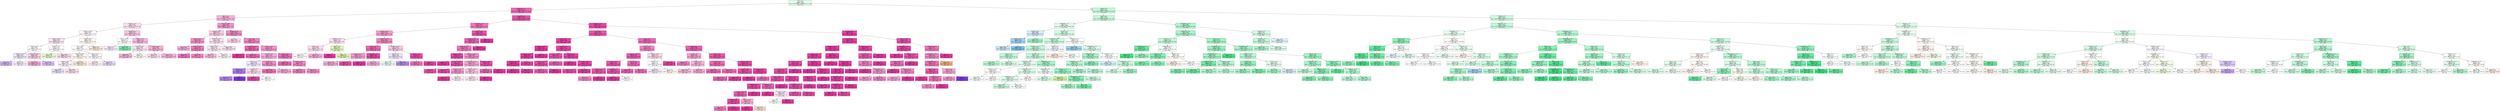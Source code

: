 digraph Tree {
node [shape=box, style="filled", color="black"] ;
0 [label="CCR <= 5.5\ngini = 0.789\nsamples = 68335\nvalue = [9439, 6803, 22428, 5498, 8679, 15488]\nclass = OLB", fillcolor="#e5fcee"] ;
1 [label="graphDepth <= 3.5\ngini = 0.344\nsamples = 15317\nvalue = [1113, 483, 104, 72, 1261, 12284]\nclass = GDL", fillcolor="#eb64b2"] ;
0 -> 1 [labeldistance=2.5, labelangle=45, headlabel="True"] ;
2 [label="nbproc <= 4.5\ngini = 0.661\nsamples = 3337\nvalue = [621, 261, 32, 72, 653, 1698]\nclass = GDL", fillcolor="#f5b2d9"] ;
1 -> 2 ;
3 [label="sdComm <= 0.2\ngini = 0.756\nsamples = 1516\nvalue = [331, 219, 32, 72, 316, 546]\nclass = GDL", fillcolor="#fadbed"] ;
2 -> 3 ;
4 [label="sdComm <= 0.065\ngini = 0.739\nsamples = 974\nvalue = [277, 147, 0, 12, 222, 316]\nclass = GDL", fillcolor="#fef4fa"] ;
3 -> 4 ;
5 [label="sdComp <= 0.065\ngini = 0.735\nsamples = 458\nvalue = [96, 108, 0, 0, 92, 162]\nclass = GDL", fillcolor="#fbe0f0"] ;
4 -> 5 ;
6 [label="sdComp <= 0.02\ngini = 0.685\nsamples = 158\nvalue = [36, 8, 0, 0, 58, 56]\nclass = DL", fillcolor="#fdfbfe"] ;
5 -> 6 ;
7 [label="sdComm <= 0.02\ngini = 0.703\nsamples = 100\nvalue = [28, 8, 0, 0, 38, 26]\nclass = DL", fillcolor="#eee4fb"] ;
6 -> 7 ;
8 [label="gini = 0.571\nsamples = 14\nvalue = [4, 0, 0, 0, 8, 2]\nclass = DL", fillcolor="#cdb0f5"] ;
7 -> 8 ;
9 [label="gini = 0.714\nsamples = 86\nvalue = [24, 8, 0, 0, 30, 24]\nclass = DL", fillcolor="#f3ecfc"] ;
7 -> 9 ;
10 [label="sdComm <= 0.02\ngini = 0.595\nsamples = 58\nvalue = [8, 0, 0, 0, 20, 30]\nclass = GDL", fillcolor="#f8cbe5"] ;
6 -> 10 ;
11 [label="gini = 0.555\nsamples = 40\nvalue = [6, 0, 0, 0, 10, 24]\nclass = GDL", fillcolor="#f3a3d1"] ;
10 -> 11 ;
12 [label="gini = 0.568\nsamples = 18\nvalue = [2, 0, 0, 0, 10, 6]\nclass = DL", fillcolor="#d5bdf6"] ;
10 -> 12 ;
13 [label="sdComm <= 0.02\ngini = 0.711\nsamples = 300\nvalue = [60, 100, 0, 0, 34, 106]\nclass = GDL", fillcolor="#fef9fc"] ;
5 -> 13 ;
14 [label="gini = 0.694\nsamples = 90\nvalue = [22, 40, 0, 0, 14, 14]\nclass = BIM*", fillcolor="#e5f8cb"] ;
13 -> 14 ;
15 [label="gini = 0.685\nsamples = 210\nvalue = [38, 60, 0, 0, 20, 92]\nclass = GDL", fillcolor="#f9d5ea"] ;
13 -> 15 ;
16 [label="sdComp <= 0.65\ngini = 0.718\nsamples = 516\nvalue = [181, 39, 0, 12, 130, 154]\nclass = eft", fillcolor="#fdf6f0"] ;
4 -> 16 ;
17 [label="CCR <= 0.55\ngini = 0.709\nsamples = 342\nvalue = [110, 12, 0, 12, 98, 110]\nclass = eft", fillcolor="#ffffff"] ;
16 -> 17 ;
18 [label="sdComp <= 0.065\ngini = 0.697\nsamples = 270\nvalue = [100, 4, 0, 12, 70, 84]\nclass = eft", fillcolor="#fdf4ee"] ;
17 -> 18 ;
19 [label="sdComp <= 0.02\ngini = 0.684\nsamples = 106\nvalue = [28, 4, 0, 0, 34, 40]\nclass = GDL", fillcolor="#fdeef7"] ;
18 -> 19 ;
20 [label="gini = 0.693\nsamples = 30\nvalue = [8, 2, 0, 0, 12, 8]\nclass = DL", fillcolor="#e8dbfa"] ;
19 -> 20 ;
21 [label="gini = 0.669\nsamples = 76\nvalue = [20, 2, 0, 0, 22, 32]\nclass = GDL", fillcolor="#fadaed"] ;
19 -> 21 ;
22 [label="gini = 0.682\nsamples = 164\nvalue = [72, 0, 0, 12, 36, 44]\nclass = eft", fillcolor="#f9e2d1"] ;
18 -> 22 ;
23 [label="sdComp <= 0.2\ngini = 0.687\nsamples = 72\nvalue = [10, 8, 0, 0, 28, 26]\nclass = DL", fillcolor="#faf6fe"] ;
17 -> 23 ;
24 [label="gini = 0.698\nsamples = 42\nvalue = [4, 8, 0, 0, 14, 16]\nclass = GDL", fillcolor="#fdf1f8"] ;
23 -> 24 ;
25 [label="gini = 0.631\nsamples = 30\nvalue = [6, 0, 0, 0, 14, 10]\nclass = DL", fillcolor="#e6d7fa"] ;
23 -> 25 ;
26 [label="gini = 0.712\nsamples = 174\nvalue = [71, 27, 0, 0, 32, 44]\nclass = eft", fillcolor="#fae5d6"] ;
16 -> 26 ;
27 [label="sdComp <= 0.2\ngini = 0.747\nsamples = 542\nvalue = [54, 72, 32, 60, 94, 230]\nclass = GDL", fillcolor="#f7c3e1"] ;
3 -> 27 ;
28 [label="sdComm <= 0.65\ngini = 0.771\nsamples = 84\nvalue = [14, 6, 24, 0, 22, 18]\nclass = OLB", fillcolor="#f9fefb"] ;
27 -> 28 ;
29 [label="gini = 0.722\nsamples = 52\nvalue = [14, 6, 0, 0, 18, 14]\nclass = DL", fillcolor="#f2eafc"] ;
28 -> 29 ;
30 [label="gini = 0.406\nsamples = 32\nvalue = [0, 0, 24, 0, 4, 4]\nclass = OLB", fillcolor="#72eca5"] ;
28 -> 30 ;
31 [label="sdComp <= 0.65\ngini = 0.715\nsamples = 458\nvalue = [40, 66, 8, 60, 72, 212]\nclass = GDL", fillcolor="#f6b7db"] ;
27 -> 31 ;
32 [label="sdComm <= 0.65\ngini = 0.796\nsamples = 92\nvalue = [14, 18, 8, 12, 10, 30]\nclass = GDL", fillcolor="#fbdfef"] ;
31 -> 32 ;
33 [label="gini = 0.601\nsamples = 46\nvalue = [2, 4, 0, 12, 2, 26]\nclass = GDL", fillcolor="#f4add7"] ;
32 -> 33 ;
34 [label="gini = 0.771\nsamples = 46\nvalue = [12, 14, 8, 0, 8, 4]\nclass = BIM*", fillcolor="#f9fdf3"] ;
32 -> 34 ;
35 [label="sdComm <= 0.65\ngini = 0.685\nsamples = 366\nvalue = [26, 48, 0, 48, 62, 182]\nclass = GDL", fillcolor="#f5b1d8"] ;
31 -> 35 ;
36 [label="gini = 0.648\nsamples = 52\nvalue = [6, 18, 0, 0, 4, 24]\nclass = GDL", fillcolor="#fadcee"] ;
35 -> 36 ;
37 [label="gini = 0.676\nsamples = 314\nvalue = [20, 30, 0, 48, 58, 158]\nclass = GDL", fillcolor="#f5b2d9"] ;
35 -> 37 ;
38 [label="sdComp <= 0.065\ngini = 0.54\nsamples = 1821\nvalue = [290, 42, 0, 0, 337, 1152]\nclass = GDL", fillcolor="#f192c9"] ;
2 -> 38 ;
39 [label="sdComp <= 0.02\ngini = 0.627\nsamples = 376\nvalue = [82, 0, 0, 0, 110, 184]\nclass = GDL", fillcolor="#f8c8e4"] ;
38 -> 39 ;
40 [label="sdComm <= 0.02\ngini = 0.492\nsamples = 96\nvalue = [10, 0, 0, 0, 22, 64]\nclass = GDL", fillcolor="#f08fc7"] ;
39 -> 40 ;
41 [label="gini = 0.593\nsamples = 36\nvalue = [8, 0, 0, 0, 8, 20]\nclass = GDL", fillcolor="#f4aad5"] ;
40 -> 41 ;
42 [label="sdComm <= 0.065\ngini = 0.407\nsamples = 60\nvalue = [2, 0, 0, 0, 14, 44]\nclass = GDL", fillcolor="#ee7ebf"] ;
40 -> 42 ;
43 [label="gini = 0.398\nsamples = 32\nvalue = [2, 0, 0, 0, 6, 24]\nclass = GDL", fillcolor="#ed76bb"] ;
42 -> 43 ;
44 [label="gini = 0.408\nsamples = 28\nvalue = [0, 0, 0, 0, 8, 20]\nclass = GDL", fillcolor="#ef88c4"] ;
42 -> 44 ;
45 [label="sdComm <= 0.065\ngini = 0.651\nsamples = 280\nvalue = [72, 0, 0, 0, 88, 120]\nclass = GDL", fillcolor="#fbdeef"] ;
39 -> 45 ;
46 [label="sdComm <= 0.02\ngini = 0.628\nsamples = 88\nvalue = [16, 0, 0, 0, 32, 40]\nclass = GDL", fillcolor="#fbe3f1"] ;
45 -> 46 ;
47 [label="gini = 0.625\nsamples = 16\nvalue = [4, 0, 0, 0, 4, 8]\nclass = GDL", fillcolor="#f6bdde"] ;
46 -> 47 ;
48 [label="gini = 0.623\nsamples = 72\nvalue = [12, 0, 0, 0, 28, 32]\nclass = GDL", fillcolor="#fdedf6"] ;
46 -> 48 ;
49 [label="gini = 0.656\nsamples = 192\nvalue = [56, 0, 0, 0, 56, 80]\nclass = GDL", fillcolor="#fadcee"] ;
45 -> 49 ;
50 [label="sdComm <= 0.02\ngini = 0.505\nsamples = 1445\nvalue = [208, 42, 0, 0, 227, 968]\nclass = GDL", fillcolor="#ef87c3"] ;
38 -> 50 ;
51 [label="gini = 0.647\nsamples = 108\nvalue = [28, 0, 0, 0, 32, 48]\nclass = GDL", fillcolor="#fad5ea"] ;
50 -> 51 ;
52 [label="CCR <= 0.55\ngini = 0.486\nsamples = 1337\nvalue = [180, 42, 0, 0, 195, 920]\nclass = GDL", fillcolor="#ee81c1"] ;
50 -> 52 ;
53 [label="sdComm <= 0.065\ngini = 0.329\nsamples = 470\nvalue = [40, 4, 0, 0, 46, 380]\nclass = GDL", fillcolor="#eb63b2"] ;
52 -> 53 ;
54 [label="gini = 0.0\nsamples = 48\nvalue = [0, 0, 0, 0, 0, 48]\nclass = GDL", fillcolor="#e5399d"] ;
53 -> 54 ;
55 [label="gini = 0.36\nsamples = 422\nvalue = [40, 4, 0, 0, 46, 332]\nclass = GDL", fillcolor="#eb68b4"] ;
53 -> 55 ;
56 [label="sdComm <= 0.65\ngini = 0.555\nsamples = 867\nvalue = [140, 38, 0, 0, 149, 540]\nclass = GDL", fillcolor="#f193ca"] ;
52 -> 56 ;
57 [label="sdComp <= 0.65\ngini = 0.611\nsamples = 583\nvalue = [106, 30, 0, 0, 123, 324]\nclass = GDL", fillcolor="#f4a8d4"] ;
56 -> 57 ;
58 [label="sdComm <= 0.2\ngini = 0.694\nsamples = 183\nvalue = [26, 24, 0, 0, 75, 58]\nclass = DL", fillcolor="#eee4fb"] ;
57 -> 58 ;
59 [label="sdComp <= 0.2\ngini = 0.395\nsamples = 70\nvalue = [2, 0, 0, 0, 52, 16]\nclass = DL", fillcolor="#ab7bee"] ;
58 -> 59 ;
60 [label="gini = 0.429\nsamples = 62\nvalue = [2, 0, 0, 0, 44, 16]\nclass = DL", fillcolor="#b286ef"] ;
59 -> 60 ;
61 [label="gini = 0.0\nsamples = 8\nvalue = [0, 0, 0, 0, 8, 0]\nclass = DL", fillcolor="#8139e5"] ;
59 -> 61 ;
62 [label="sdComp <= 0.2\ngini = 0.73\nsamples = 113\nvalue = [24, 24, 0, 0, 23, 42]\nclass = GDL", fillcolor="#fad7eb"] ;
58 -> 62 ;
63 [label="gini = 0.1\nsamples = 19\nvalue = [0, 0, 0, 0, 1, 18]\nclass = GDL", fillcolor="#e644a2"] ;
62 -> 63 ;
64 [label="gini = 0.75\nsamples = 94\nvalue = [24, 24, 0, 0, 22, 24]\nclass = eft", fillcolor="#ffffff"] ;
62 -> 64 ;
65 [label="sdComm <= 0.2\ngini = 0.503\nsamples = 400\nvalue = [80, 6, 0, 0, 48, 266]\nclass = GDL", fillcolor="#f08cc6"] ;
57 -> 65 ;
66 [label="gini = 0.385\nsamples = 180\nvalue = [22, 0, 0, 0, 20, 138]\nclass = GDL", fillcolor="#ec6eb7"] ;
65 -> 66 ;
67 [label="gini = 0.575\nsamples = 220\nvalue = [58, 6, 0, 0, 28, 128]\nclass = GDL", fillcolor="#f4a9d5"] ;
65 -> 67 ;
68 [label="sdComp <= 0.2\ngini = 0.398\nsamples = 284\nvalue = [34, 8, 0, 0, 26, 216]\nclass = GDL", fillcolor="#ec6fb8"] ;
56 -> 68 ;
69 [label="gini = 0.316\nsamples = 168\nvalue = [28, 0, 0, 0, 4, 136]\nclass = GDL", fillcolor="#eb66b3"] ;
68 -> 69 ;
70 [label="sdComp <= 0.65\ngini = 0.481\nsamples = 116\nvalue = [6, 8, 0, 0, 22, 80]\nclass = GDL", fillcolor="#ef85c3"] ;
68 -> 70 ;
71 [label="gini = 0.457\nsamples = 68\nvalue = [0, 8, 0, 0, 12, 48]\nclass = GDL", fillcolor="#ee80c0"] ;
70 -> 71 ;
72 [label="gini = 0.497\nsamples = 48\nvalue = [6, 0, 0, 0, 10, 32]\nclass = GDL", fillcolor="#f08cc6"] ;
70 -> 72 ;
73 [label="sdComp <= 0.02\ngini = 0.215\nsamples = 11980\nvalue = [492, 222, 72, 0, 608, 10586]\nclass = GDL", fillcolor="#e851a9"] ;
1 -> 73 ;
74 [label="graphDepth <= 6.5\ngini = 0.442\nsamples = 2328\nvalue = [220, 100, 48, 0, 258, 1702]\nclass = GDL", fillcolor="#ed75bb"] ;
73 -> 74 ;
75 [label="sdComm <= 0.02\ngini = 0.587\nsamples = 1296\nvalue = [178, 76, 48, 0, 214, 780]\nclass = GDL", fillcolor="#f197cc"] ;
74 -> 75 ;
76 [label="graphSize <= 22.5\ngini = 0.707\nsamples = 388\nvalue = [112, 60, 0, 0, 60, 156]\nclass = GDL", fillcolor="#fbdfef"] ;
75 -> 76 ;
77 [label="nbproc <= 4.5\ngini = 0.689\nsamples = 344\nvalue = [100, 36, 0, 0, 60, 148]\nclass = GDL", fillcolor="#fad8ec"] ;
76 -> 77 ;
78 [label="gini = 0.707\nsamples = 216\nvalue = [72, 20, 0, 0, 48, 76]\nclass = GDL", fillcolor="#fefafc"] ;
77 -> 78 ;
79 [label="gini = 0.611\nsamples = 128\nvalue = [28, 16, 0, 0, 12, 72]\nclass = GDL", fillcolor="#f4a8d4"] ;
77 -> 79 ;
80 [label="nbproc <= 4.5\ngini = 0.595\nsamples = 44\nvalue = [12, 24, 0, 0, 0, 8]\nclass = BIM*", fillcolor="#daf5b5"] ;
76 -> 80 ;
81 [label="gini = 0.0\nsamples = 4\nvalue = [0, 0, 0, 0, 0, 4]\nclass = GDL", fillcolor="#e5399d"] ;
80 -> 81 ;
82 [label="gini = 0.54\nsamples = 40\nvalue = [12, 24, 0, 0, 0, 4]\nclass = BIM*", fillcolor="#d5f4aa"] ;
80 -> 82 ;
83 [label="sdComm <= 0.065\ngini = 0.491\nsamples = 908\nvalue = [66, 16, 48, 0, 154, 624]\nclass = GDL", fillcolor="#ef84c2"] ;
75 -> 83 ;
84 [label="nbproc <= 4.5\ngini = 0.353\nsamples = 616\nvalue = [36, 16, 0, 0, 76, 488]\nclass = GDL", fillcolor="#eb68b4"] ;
83 -> 84 ;
85 [label="graphSize <= 22.5\ngini = 0.551\nsamples = 276\nvalue = [28, 16, 0, 0, 60, 172]\nclass = GDL", fillcolor="#f298cc"] ;
84 -> 85 ;
86 [label="gini = 0.593\nsamples = 236\nvalue = [28, 16, 0, 0, 56, 136]\nclass = GDL", fillcolor="#f3a7d3"] ;
85 -> 86 ;
87 [label="gini = 0.18\nsamples = 40\nvalue = [0, 0, 0, 0, 4, 36]\nclass = GDL", fillcolor="#e84fa8"] ;
85 -> 87 ;
88 [label="graphSize <= 22.5\ngini = 0.133\nsamples = 340\nvalue = [8, 0, 0, 0, 16, 316]\nclass = GDL", fillcolor="#e748a4"] ;
84 -> 88 ;
89 [label="gini = 0.0\nsamples = 280\nvalue = [0, 0, 0, 0, 0, 280]\nclass = GDL", fillcolor="#e5399d"] ;
88 -> 89 ;
90 [label="gini = 0.551\nsamples = 60\nvalue = [8, 0, 0, 0, 16, 36]\nclass = GDL", fillcolor="#f3a5d2"] ;
88 -> 90 ;
91 [label="graphSize <= 22.5\ngini = 0.674\nsamples = 292\nvalue = [30, 0, 48, 0, 78, 136]\nclass = GDL", fillcolor="#f8c9e4"] ;
83 -> 91 ;
92 [label="nbproc <= 4.5\ngini = 0.716\nsamples = 200\nvalue = [24, 0, 48, 0, 76, 52]\nclass = DL", fillcolor="#ebdffb"] ;
91 -> 92 ;
93 [label="gini = 0.712\nsamples = 124\nvalue = [16, 0, 48, 0, 24, 36]\nclass = OLB", fillcolor="#e4fbee"] ;
92 -> 93 ;
94 [label="gini = 0.476\nsamples = 76\nvalue = [8, 0, 0, 0, 52, 16]\nclass = DL", fillcolor="#b388ef"] ;
92 -> 94 ;
95 [label="nbproc <= 4.5\ngini = 0.162\nsamples = 92\nvalue = [6, 0, 0, 0, 2, 84]\nclass = GDL", fillcolor="#e74ba6"] ;
91 -> 95 ;
96 [label="gini = 0.406\nsamples = 16\nvalue = [2, 0, 0, 0, 2, 12]\nclass = GDL", fillcolor="#ec72b9"] ;
95 -> 96 ;
97 [label="gini = 0.1\nsamples = 76\nvalue = [4, 0, 0, 0, 0, 72]\nclass = GDL", fillcolor="#e644a2"] ;
95 -> 97 ;
98 [label="nbproc <= 4.5\ngini = 0.198\nsamples = 1032\nvalue = [42, 24, 0, 0, 44, 922]\nclass = GDL", fillcolor="#e84fa8"] ;
74 -> 98 ;
99 [label="graphSize <= 75.0\ngini = 0.329\nsamples = 584\nvalue = [42, 24, 0, 0, 44, 474]\nclass = GDL", fillcolor="#ea61b1"] ;
98 -> 99 ;
100 [label="graphDepth <= 9.0\ngini = 0.456\nsamples = 390\nvalue = [42, 24, 0, 0, 44, 280]\nclass = GDL", fillcolor="#ed78bc"] ;
99 -> 100 ;
101 [label="sdComm <= 0.02\ngini = 0.121\nsamples = 94\nvalue = [2, 0, 0, 0, 4, 88]\nclass = GDL", fillcolor="#e746a4"] ;
100 -> 101 ;
102 [label="gini = 0.0\nsamples = 36\nvalue = [0, 0, 0, 0, 0, 36]\nclass = GDL", fillcolor="#e5399d"] ;
101 -> 102 ;
103 [label="sdComm <= 0.065\ngini = 0.19\nsamples = 58\nvalue = [2, 0, 0, 0, 4, 52]\nclass = GDL", fillcolor="#e84fa8"] ;
101 -> 103 ;
104 [label="gini = 0.227\nsamples = 32\nvalue = [2, 0, 0, 0, 2, 28]\nclass = GDL", fillcolor="#e853aa"] ;
103 -> 104 ;
105 [label="gini = 0.142\nsamples = 26\nvalue = [0, 0, 0, 0, 2, 24]\nclass = GDL", fillcolor="#e749a5"] ;
103 -> 105 ;
106 [label="sdComm <= 0.065\ngini = 0.536\nsamples = 296\nvalue = [40, 24, 0, 0, 40, 192]\nclass = GDL", fillcolor="#f089c5"] ;
100 -> 106 ;
107 [label="graphDepth <= 13.5\ngini = 0.616\nsamples = 220\nvalue = [32, 24, 0, 0, 40, 124]\nclass = GDL", fillcolor="#f3a3d1"] ;
106 -> 107 ;
108 [label="sdComm <= 0.02\ngini = 0.543\nsamples = 108\nvalue = [8, 24, 0, 0, 8, 68]\nclass = GDL", fillcolor="#f197cc"] ;
107 -> 108 ;
109 [label="gini = 0.0\nsamples = 40\nvalue = [0, 0, 0, 0, 0, 40]\nclass = GDL", fillcolor="#e5399d"] ;
108 -> 109 ;
110 [label="gini = 0.678\nsamples = 68\nvalue = [8, 24, 0, 0, 8, 28]\nclass = GDL", fillcolor="#fdedf6"] ;
108 -> 110 ;
111 [label="sdComm <= 0.02\ngini = 0.622\nsamples = 112\nvalue = [24, 0, 0, 0, 32, 56]\nclass = GDL", fillcolor="#f7c4e2"] ;
107 -> 111 ;
112 [label="gini = 0.653\nsamples = 96\nvalue = [24, 0, 0, 0, 32, 40]\nclass = GDL", fillcolor="#fce6f3"] ;
111 -> 112 ;
113 [label="gini = 0.0\nsamples = 16\nvalue = [0, 0, 0, 0, 0, 16]\nclass = GDL", fillcolor="#e5399d"] ;
111 -> 113 ;
114 [label="graphSize <= 40.0\ngini = 0.188\nsamples = 76\nvalue = [8, 0, 0, 0, 0, 68]\nclass = GDL", fillcolor="#e850a9"] ;
106 -> 114 ;
115 [label="gini = 0.298\nsamples = 44\nvalue = [8, 0, 0, 0, 0, 36]\nclass = GDL", fillcolor="#eb65b3"] ;
114 -> 115 ;
116 [label="gini = 0.0\nsamples = 32\nvalue = [0, 0, 0, 0, 0, 32]\nclass = GDL", fillcolor="#e5399d"] ;
114 -> 116 ;
117 [label="gini = 0.0\nsamples = 194\nvalue = [0, 0, 0, 0, 0, 194]\nclass = GDL", fillcolor="#e5399d"] ;
99 -> 117 ;
118 [label="gini = 0.0\nsamples = 448\nvalue = [0, 0, 0, 0, 0, 448]\nclass = GDL", fillcolor="#e5399d"] ;
98 -> 118 ;
119 [label="graphSize <= 22.5\ngini = 0.151\nsamples = 9652\nvalue = [272, 122, 24, 0, 350, 8884]\nclass = GDL", fillcolor="#e749a5"] ;
73 -> 119 ;
120 [label="CCR <= 0.55\ngini = 0.227\nsamples = 4990\nvalue = [190, 120, 24, 0, 284, 4372]\nclass = GDL", fillcolor="#e853aa"] ;
119 -> 120 ;
121 [label="nbproc <= 4.5\ngini = 0.081\nsamples = 2640\nvalue = [34, 4, 0, 0, 72, 2530]\nclass = GDL", fillcolor="#e641a1"] ;
120 -> 121 ;
122 [label="sdComp <= 0.065\ngini = 0.013\nsamples = 942\nvalue = [2, 4, 0, 0, 0, 936]\nclass = GDL", fillcolor="#e53a9e"] ;
121 -> 122 ;
123 [label="sdComm <= 0.065\ngini = 0.044\nsamples = 270\nvalue = [2, 4, 0, 0, 0, 264]\nclass = GDL", fillcolor="#e63d9f"] ;
122 -> 123 ;
124 [label="sdComm <= 0.02\ngini = 0.019\nsamples = 206\nvalue = [2, 0, 0, 0, 0, 204]\nclass = GDL", fillcolor="#e53b9e"] ;
123 -> 124 ;
125 [label="gini = 0.0\nsamples = 132\nvalue = [0, 0, 0, 0, 0, 132]\nclass = GDL", fillcolor="#e5399d"] ;
124 -> 125 ;
126 [label="gini = 0.053\nsamples = 74\nvalue = [2, 0, 0, 0, 0, 72]\nclass = GDL", fillcolor="#e63ea0"] ;
124 -> 126 ;
127 [label="gini = 0.117\nsamples = 64\nvalue = [0, 4, 0, 0, 0, 60]\nclass = GDL", fillcolor="#e746a4"] ;
123 -> 127 ;
128 [label="gini = 0.0\nsamples = 672\nvalue = [0, 0, 0, 0, 0, 672]\nclass = GDL", fillcolor="#e5399d"] ;
122 -> 128 ;
129 [label="sdComp <= 0.065\ngini = 0.117\nsamples = 1698\nvalue = [32, 0, 0, 0, 72, 1594]\nclass = GDL", fillcolor="#e746a3"] ;
121 -> 129 ;
130 [label="sdComm <= 0.065\ngini = 0.209\nsamples = 372\nvalue = [0, 0, 0, 0, 44, 328]\nclass = GDL", fillcolor="#e854aa"] ;
129 -> 130 ;
131 [label="sdComm <= 0.02\ngini = 0.168\nsamples = 216\nvalue = [0, 0, 0, 0, 20, 196]\nclass = GDL", fillcolor="#e84da7"] ;
130 -> 131 ;
132 [label="gini = 0.257\nsamples = 132\nvalue = [0, 0, 0, 0, 20, 112]\nclass = GDL", fillcolor="#ea5cae"] ;
131 -> 132 ;
133 [label="gini = 0.0\nsamples = 84\nvalue = [0, 0, 0, 0, 0, 84]\nclass = GDL", fillcolor="#e5399d"] ;
131 -> 133 ;
134 [label="gini = 0.26\nsamples = 156\nvalue = [0, 0, 0, 0, 24, 132]\nclass = GDL", fillcolor="#ea5daf"] ;
130 -> 134 ;
135 [label="sdComm <= 0.02\ngini = 0.087\nsamples = 1326\nvalue = [32, 0, 0, 0, 28, 1266]\nclass = GDL", fillcolor="#e642a2"] ;
129 -> 135 ;
136 [label="gini = 0.0\nsamples = 300\nvalue = [0, 0, 0, 0, 0, 300]\nclass = GDL", fillcolor="#e5399d"] ;
135 -> 136 ;
137 [label="sdComm <= 0.065\ngini = 0.112\nsamples = 1026\nvalue = [32, 0, 0, 0, 28, 966]\nclass = GDL", fillcolor="#e745a3"] ;
135 -> 137 ;
138 [label="gini = 0.189\nsamples = 468\nvalue = [24, 0, 0, 0, 24, 420]\nclass = GDL", fillcolor="#e84ea8"] ;
137 -> 138 ;
139 [label="gini = 0.042\nsamples = 558\nvalue = [8, 0, 0, 0, 4, 546]\nclass = GDL", fillcolor="#e63d9f"] ;
137 -> 139 ;
140 [label="nbproc <= 4.5\ngini = 0.371\nsamples = 2350\nvalue = [156, 116, 24, 0, 212, 1842]\nclass = GDL", fillcolor="#eb68b4"] ;
120 -> 140 ;
141 [label="sdComm <= 0.65\ngini = 0.515\nsamples = 646\nvalue = [64, 62, 0, 0, 88, 432]\nclass = GDL", fillcolor="#ef85c3"] ;
140 -> 141 ;
142 [label="sdComp <= 0.65\ngini = 0.274\nsamples = 390\nvalue = [28, 4, 0, 0, 28, 330]\nclass = GDL", fillcolor="#e95aad"] ;
141 -> 142 ;
143 [label="sdComp <= 0.2\ngini = 0.239\nsamples = 302\nvalue = [20, 0, 0, 0, 20, 262]\nclass = GDL", fillcolor="#e955ab"] ;
142 -> 143 ;
144 [label="sdComm <= 0.2\ngini = 0.252\nsamples = 170\nvalue = [12, 0, 0, 0, 12, 146]\nclass = GDL", fillcolor="#e957ac"] ;
143 -> 144 ;
145 [label="gini = 0.482\nsamples = 76\nvalue = [12, 0, 0, 0, 12, 52]\nclass = GDL", fillcolor="#ef83c2"] ;
144 -> 145 ;
146 [label="gini = 0.0\nsamples = 94\nvalue = [0, 0, 0, 0, 0, 94]\nclass = GDL", fillcolor="#e5399d"] ;
144 -> 146 ;
147 [label="sdComm <= 0.2\ngini = 0.22\nsamples = 132\nvalue = [8, 0, 0, 0, 8, 116]\nclass = GDL", fillcolor="#e853aa"] ;
143 -> 147 ;
148 [label="gini = 0.0\nsamples = 108\nvalue = [0, 0, 0, 0, 0, 108]\nclass = GDL", fillcolor="#e5399d"] ;
147 -> 148 ;
149 [label="gini = 0.667\nsamples = 24\nvalue = [8, 0, 0, 0, 8, 8]\nclass = eft", fillcolor="#ffffff"] ;
147 -> 149 ;
150 [label="sdComm <= 0.2\ngini = 0.384\nsamples = 88\nvalue = [8, 4, 0, 0, 8, 68]\nclass = GDL", fillcolor="#ec6ab6"] ;
142 -> 150 ;
151 [label="gini = 0.278\nsamples = 24\nvalue = [0, 4, 0, 0, 0, 20]\nclass = GDL", fillcolor="#ea61b1"] ;
150 -> 151 ;
152 [label="gini = 0.406\nsamples = 64\nvalue = [8, 0, 0, 0, 8, 48]\nclass = GDL", fillcolor="#ec72b9"] ;
150 -> 152 ;
153 [label="sdComp <= 0.65\ngini = 0.715\nsamples = 256\nvalue = [36, 58, 0, 0, 60, 102]\nclass = GDL", fillcolor="#f9d5ea"] ;
141 -> 153 ;
154 [label="sdComp <= 0.2\ngini = 0.74\nsamples = 216\nvalue = [36, 56, 0, 0, 60, 64]\nclass = GDL", fillcolor="#fefafc"] ;
153 -> 154 ;
155 [label="gini = 0.643\nsamples = 112\nvalue = [0, 24, 0, 0, 48, 40]\nclass = DL", fillcolor="#f1e9fc"] ;
154 -> 155 ;
156 [label="gini = 0.719\nsamples = 104\nvalue = [36, 32, 0, 0, 12, 24]\nclass = eft", fillcolor="#fef8f4"] ;
154 -> 156 ;
157 [label="gini = 0.095\nsamples = 40\nvalue = [0, 2, 0, 0, 0, 38]\nclass = GDL", fillcolor="#e643a2"] ;
153 -> 157 ;
158 [label="sdComm <= 0.2\ngini = 0.306\nsamples = 1704\nvalue = [92, 54, 24, 0, 124, 1410]\nclass = GDL", fillcolor="#ea5eaf"] ;
140 -> 158 ;
159 [label="sdComp <= 0.2\ngini = 0.536\nsamples = 238\nvalue = [28, 2, 0, 0, 60, 148]\nclass = GDL", fillcolor="#f29dcf"] ;
158 -> 159 ;
160 [label="gini = 0.375\nsamples = 96\nvalue = [0, 0, 0, 0, 24, 72]\nclass = GDL", fillcolor="#ee7bbe"] ;
159 -> 160 ;
161 [label="sdComp <= 0.65\ngini = 0.61\nsamples = 142\nvalue = [28, 2, 0, 0, 36, 76]\nclass = GDL", fillcolor="#f5b4da"] ;
159 -> 161 ;
162 [label="gini = 0.604\nsamples = 120\nvalue = [24, 0, 0, 0, 32, 64]\nclass = GDL", fillcolor="#f6b7db"] ;
161 -> 162 ;
163 [label="gini = 0.628\nsamples = 22\nvalue = [4, 2, 0, 0, 4, 12]\nclass = GDL", fillcolor="#f3a7d3"] ;
161 -> 163 ;
164 [label="sdComp <= 0.2\ngini = 0.254\nsamples = 1466\nvalue = [64, 52, 24, 0, 64, 1262]\nclass = GDL", fillcolor="#e956ab"] ;
158 -> 164 ;
165 [label="sdComm <= 0.65\ngini = 0.378\nsamples = 636\nvalue = [40, 52, 24, 0, 24, 496]\nclass = GDL", fillcolor="#eb68b4"] ;
164 -> 165 ;
166 [label="gini = 0.36\nsamples = 324\nvalue = [16, 28, 24, 0, 0, 256]\nclass = GDL", fillcolor="#eb66b4"] ;
165 -> 166 ;
167 [label="gini = 0.391\nsamples = 312\nvalue = [24, 24, 0, 0, 24, 240]\nclass = GDL", fillcolor="#ec6bb6"] ;
165 -> 167 ;
168 [label="sdComm <= 0.65\ngini = 0.145\nsamples = 830\nvalue = [24, 0, 0, 0, 40, 766]\nclass = GDL", fillcolor="#e749a5"] ;
164 -> 168 ;
169 [label="sdComp <= 0.65\ngini = 0.196\nsamples = 376\nvalue = [22, 0, 0, 0, 18, 336]\nclass = GDL", fillcolor="#e84fa8"] ;
168 -> 169 ;
170 [label="gini = 0.337\nsamples = 182\nvalue = [18, 0, 0, 0, 18, 146]\nclass = GDL", fillcolor="#eb64b3"] ;
169 -> 170 ;
171 [label="gini = 0.04\nsamples = 194\nvalue = [4, 0, 0, 0, 0, 190]\nclass = GDL", fillcolor="#e63d9f"] ;
169 -> 171 ;
172 [label="sdComp <= 0.65\ngini = 0.101\nsamples = 454\nvalue = [2, 0, 0, 0, 22, 430]\nclass = GDL", fillcolor="#e644a2"] ;
168 -> 172 ;
173 [label="gini = 0.0\nsamples = 336\nvalue = [0, 0, 0, 0, 0, 336]\nclass = GDL", fillcolor="#e5399d"] ;
172 -> 173 ;
174 [label="gini = 0.33\nsamples = 118\nvalue = [2, 0, 0, 0, 22, 94]\nclass = GDL", fillcolor="#ec6bb6"] ;
172 -> 174 ;
175 [label="sdComp <= 0.65\ngini = 0.063\nsamples = 4662\nvalue = [82, 2, 0, 0, 66, 4512]\nclass = GDL", fillcolor="#e63fa0"] ;
119 -> 175 ;
176 [label="sdComm <= 0.65\ngini = 0.041\nsamples = 4026\nvalue = [38, 2, 0, 0, 44, 3942]\nclass = GDL", fillcolor="#e63d9f"] ;
175 -> 176 ;
177 [label="graphSize <= 40.0\ngini = 0.029\nsamples = 3256\nvalue = [38, 2, 0, 0, 8, 3208]\nclass = GDL", fillcolor="#e53c9e"] ;
176 -> 177 ;
178 [label="nbproc <= 4.5\ngini = 0.053\nsamples = 1636\nvalue = [38, 2, 0, 0, 4, 1592]\nclass = GDL", fillcolor="#e63ea0"] ;
177 -> 178 ;
179 [label="sdComm <= 0.2\ngini = 0.129\nsamples = 526\nvalue = [30, 2, 0, 0, 4, 490]\nclass = GDL", fillcolor="#e747a4"] ;
178 -> 179 ;
180 [label="CCR <= 0.55\ngini = 0.157\nsamples = 426\nvalue = [30, 2, 0, 0, 4, 390]\nclass = GDL", fillcolor="#e74ba6"] ;
179 -> 180 ;
181 [label="sdComm <= 0.065\ngini = 0.193\nsamples = 246\nvalue = [20, 2, 0, 0, 4, 220]\nclass = GDL", fillcolor="#e850a8"] ;
180 -> 181 ;
182 [label="graphDepth <= 7.5\ngini = 0.142\nsamples = 184\nvalue = [12, 2, 0, 0, 0, 170]\nclass = GDL", fillcolor="#e749a5"] ;
181 -> 182 ;
183 [label="sdComp <= 0.065\ngini = 0.274\nsamples = 88\nvalue = [12, 2, 0, 0, 0, 74]\nclass = GDL", fillcolor="#ea5daf"] ;
182 -> 183 ;
184 [label="sdComm <= 0.02\ngini = 0.169\nsamples = 66\nvalue = [4, 2, 0, 0, 0, 60]\nclass = GDL", fillcolor="#e84ca6"] ;
183 -> 184 ;
185 [label="gini = 0.43\nsamples = 22\nvalue = [4, 2, 0, 0, 0, 16]\nclass = GDL", fillcolor="#ee7bbe"] ;
184 -> 185 ;
186 [label="gini = 0.0\nsamples = 44\nvalue = [0, 0, 0, 0, 0, 44]\nclass = GDL", fillcolor="#e5399d"] ;
184 -> 186 ;
187 [label="sdComm <= 0.02\ngini = 0.463\nsamples = 22\nvalue = [8, 0, 0, 0, 0, 14]\nclass = GDL", fillcolor="#f4aad5"] ;
183 -> 187 ;
188 [label="gini = 0.0\nsamples = 8\nvalue = [0, 0, 0, 0, 0, 8]\nclass = GDL", fillcolor="#e5399d"] ;
187 -> 188 ;
189 [label="gini = 0.49\nsamples = 14\nvalue = [8, 0, 0, 0, 0, 6]\nclass = eft", fillcolor="#f8e0ce"] ;
187 -> 189 ;
190 [label="gini = 0.0\nsamples = 96\nvalue = [0, 0, 0, 0, 0, 96]\nclass = GDL", fillcolor="#e5399d"] ;
182 -> 190 ;
191 [label="graphDepth <= 7.5\ngini = 0.329\nsamples = 62\nvalue = [8, 0, 0, 0, 4, 50]\nclass = GDL", fillcolor="#eb65b3"] ;
181 -> 191 ;
192 [label="gini = 0.0\nsamples = 40\nvalue = [0, 0, 0, 0, 0, 40]\nclass = GDL", fillcolor="#e5399d"] ;
191 -> 192 ;
193 [label="sdComp <= 0.065\ngini = 0.628\nsamples = 22\nvalue = [8, 0, 0, 0, 4, 10]\nclass = GDL", fillcolor="#fbe3f1"] ;
191 -> 193 ;
194 [label="gini = 0.64\nsamples = 20\nvalue = [8, 0, 0, 0, 4, 8]\nclass = eft", fillcolor="#ffffff"] ;
193 -> 194 ;
195 [label="gini = 0.0\nsamples = 2\nvalue = [0, 0, 0, 0, 0, 2]\nclass = GDL", fillcolor="#e5399d"] ;
193 -> 195 ;
196 [label="sdComp <= 0.2\ngini = 0.105\nsamples = 180\nvalue = [10, 0, 0, 0, 0, 170]\nclass = GDL", fillcolor="#e745a3"] ;
180 -> 196 ;
197 [label="gini = 0.0\nsamples = 60\nvalue = [0, 0, 0, 0, 0, 60]\nclass = GDL", fillcolor="#e5399d"] ;
196 -> 197 ;
198 [label="graphDepth <= 7.5\ngini = 0.153\nsamples = 120\nvalue = [10, 0, 0, 0, 0, 110]\nclass = GDL", fillcolor="#e74ba6"] ;
196 -> 198 ;
199 [label="gini = 0.198\nsamples = 18\nvalue = [2, 0, 0, 0, 0, 16]\nclass = GDL", fillcolor="#e852a9"] ;
198 -> 199 ;
200 [label="gini = 0.145\nsamples = 102\nvalue = [8, 0, 0, 0, 0, 94]\nclass = GDL", fillcolor="#e74aa5"] ;
198 -> 200 ;
201 [label="gini = 0.0\nsamples = 100\nvalue = [0, 0, 0, 0, 0, 100]\nclass = GDL", fillcolor="#e5399d"] ;
179 -> 201 ;
202 [label="sdComp <= 0.2\ngini = 0.014\nsamples = 1110\nvalue = [8, 0, 0, 0, 0, 1102]\nclass = GDL", fillcolor="#e53a9e"] ;
178 -> 202 ;
203 [label="gini = 0.0\nsamples = 838\nvalue = [0, 0, 0, 0, 0, 838]\nclass = GDL", fillcolor="#e5399d"] ;
202 -> 203 ;
204 [label="sdComm <= 0.2\ngini = 0.057\nsamples = 272\nvalue = [8, 0, 0, 0, 0, 264]\nclass = GDL", fillcolor="#e63fa0"] ;
202 -> 204 ;
205 [label="graphDepth <= 7.5\ngini = 0.071\nsamples = 216\nvalue = [8, 0, 0, 0, 0, 208]\nclass = GDL", fillcolor="#e641a1"] ;
204 -> 205 ;
206 [label="gini = 0.0\nsamples = 32\nvalue = [0, 0, 0, 0, 0, 32]\nclass = GDL", fillcolor="#e5399d"] ;
205 -> 206 ;
207 [label="gini = 0.083\nsamples = 184\nvalue = [8, 0, 0, 0, 0, 176]\nclass = GDL", fillcolor="#e642a1"] ;
205 -> 207 ;
208 [label="gini = 0.0\nsamples = 56\nvalue = [0, 0, 0, 0, 0, 56]\nclass = GDL", fillcolor="#e5399d"] ;
204 -> 208 ;
209 [label="sdComm <= 0.2\ngini = 0.005\nsamples = 1620\nvalue = [0, 0, 0, 0, 4, 1616]\nclass = GDL", fillcolor="#e5399d"] ;
177 -> 209 ;
210 [label="gini = 0.0\nsamples = 1108\nvalue = [0, 0, 0, 0, 0, 1108]\nclass = GDL", fillcolor="#e5399d"] ;
209 -> 210 ;
211 [label="nbproc <= 4.5\ngini = 0.016\nsamples = 512\nvalue = [0, 0, 0, 0, 4, 508]\nclass = GDL", fillcolor="#e53b9e"] ;
209 -> 211 ;
212 [label="sdComp <= 0.2\ngini = 0.031\nsamples = 250\nvalue = [0, 0, 0, 0, 4, 246]\nclass = GDL", fillcolor="#e53c9f"] ;
211 -> 212 ;
213 [label="graphSize <= 75.0\ngini = 0.065\nsamples = 118\nvalue = [0, 0, 0, 0, 4, 114]\nclass = GDL", fillcolor="#e640a0"] ;
212 -> 213 ;
214 [label="graphDepth <= 12.5\ngini = 0.095\nsamples = 80\nvalue = [0, 0, 0, 0, 4, 76]\nclass = GDL", fillcolor="#e643a2"] ;
213 -> 214 ;
215 [label="gini = 0.0\nsamples = 32\nvalue = [0, 0, 0, 0, 0, 32]\nclass = GDL", fillcolor="#e5399d"] ;
214 -> 215 ;
216 [label="gini = 0.153\nsamples = 48\nvalue = [0, 0, 0, 0, 4, 44]\nclass = GDL", fillcolor="#e74ba6"] ;
214 -> 216 ;
217 [label="gini = 0.0\nsamples = 38\nvalue = [0, 0, 0, 0, 0, 38]\nclass = GDL", fillcolor="#e5399d"] ;
213 -> 217 ;
218 [label="gini = 0.0\nsamples = 132\nvalue = [0, 0, 0, 0, 0, 132]\nclass = GDL", fillcolor="#e5399d"] ;
212 -> 218 ;
219 [label="gini = 0.0\nsamples = 262\nvalue = [0, 0, 0, 0, 0, 262]\nclass = GDL", fillcolor="#e5399d"] ;
211 -> 219 ;
220 [label="graphDepth <= 9.0\ngini = 0.089\nsamples = 770\nvalue = [0, 0, 0, 0, 36, 734]\nclass = GDL", fillcolor="#e643a2"] ;
176 -> 220 ;
221 [label="sdComp <= 0.2\ngini = 0.233\nsamples = 268\nvalue = [0, 0, 0, 0, 36, 232]\nclass = GDL", fillcolor="#e958ac"] ;
220 -> 221 ;
222 [label="nbproc <= 4.5\ngini = 0.389\nsamples = 136\nvalue = [0, 0, 0, 0, 36, 100]\nclass = GDL", fillcolor="#ee80c0"] ;
221 -> 222 ;
223 [label="gini = 0.0\nsamples = 20\nvalue = [0, 0, 0, 0, 0, 20]\nclass = GDL", fillcolor="#e5399d"] ;
222 -> 223 ;
224 [label="graphDepth <= 6.5\ngini = 0.428\nsamples = 116\nvalue = [0, 0, 0, 0, 36, 80]\nclass = GDL", fillcolor="#f192c9"] ;
222 -> 224 ;
225 [label="gini = 0.444\nsamples = 72\nvalue = [0, 0, 0, 0, 24, 48]\nclass = GDL", fillcolor="#f29cce"] ;
224 -> 225 ;
226 [label="gini = 0.397\nsamples = 44\nvalue = [0, 0, 0, 0, 12, 32]\nclass = GDL", fillcolor="#ef83c2"] ;
224 -> 226 ;
227 [label="gini = 0.0\nsamples = 132\nvalue = [0, 0, 0, 0, 0, 132]\nclass = GDL", fillcolor="#e5399d"] ;
221 -> 227 ;
228 [label="gini = 0.0\nsamples = 502\nvalue = [0, 0, 0, 0, 0, 502]\nclass = GDL", fillcolor="#e5399d"] ;
220 -> 228 ;
229 [label="sdComm <= 0.65\ngini = 0.191\nsamples = 636\nvalue = [44, 0, 0, 0, 22, 570]\nclass = GDL", fillcolor="#e84fa8"] ;
175 -> 229 ;
230 [label="graphDepth <= 9.0\ngini = 0.1\nsamples = 462\nvalue = [12, 0, 0, 0, 12, 438]\nclass = GDL", fillcolor="#e644a2"] ;
229 -> 230 ;
231 [label="gini = 0.0\nsamples = 242\nvalue = [0, 0, 0, 0, 0, 242]\nclass = GDL", fillcolor="#e5399d"] ;
230 -> 231 ;
232 [label="graphSize <= 40.0\ngini = 0.2\nsamples = 220\nvalue = [12, 0, 0, 0, 12, 196]\nclass = GDL", fillcolor="#e850a8"] ;
230 -> 232 ;
233 [label="nbproc <= 4.5\ngini = 0.355\nsamples = 114\nvalue = [12, 0, 0, 0, 12, 90]\nclass = GDL", fillcolor="#eb68b4"] ;
232 -> 233 ;
234 [label="gini = 0.0\nsamples = 38\nvalue = [0, 0, 0, 0, 0, 38]\nclass = GDL", fillcolor="#e5399d"] ;
233 -> 234 ;
235 [label="sdComm <= 0.2\ngini = 0.482\nsamples = 76\nvalue = [12, 0, 0, 0, 12, 52]\nclass = GDL", fillcolor="#ef83c2"] ;
233 -> 235 ;
236 [label="gini = 0.571\nsamples = 58\nvalue = [12, 0, 0, 0, 12, 34]\nclass = GDL", fillcolor="#f3a0d0"] ;
235 -> 236 ;
237 [label="gini = 0.0\nsamples = 18\nvalue = [0, 0, 0, 0, 0, 18]\nclass = GDL", fillcolor="#e5399d"] ;
235 -> 237 ;
238 [label="gini = 0.0\nsamples = 106\nvalue = [0, 0, 0, 0, 0, 106]\nclass = GDL", fillcolor="#e5399d"] ;
232 -> 238 ;
239 [label="graphSize <= 75.0\ngini = 0.387\nsamples = 174\nvalue = [32, 0, 0, 0, 10, 132]\nclass = GDL", fillcolor="#ed74ba"] ;
229 -> 239 ;
240 [label="graphDepth <= 13.5\ngini = 0.44\nsamples = 146\nvalue = [32, 0, 0, 0, 10, 104]\nclass = GDL", fillcolor="#ef82c1"] ;
239 -> 240 ;
241 [label="graphDepth <= 9.0\ngini = 0.379\nsamples = 130\nvalue = [20, 0, 0, 0, 10, 100]\nclass = GDL", fillcolor="#ec6fb8"] ;
240 -> 241 ;
242 [label="nbproc <= 4.5\ngini = 0.24\nsamples = 86\nvalue = [12, 0, 0, 0, 0, 74]\nclass = GDL", fillcolor="#e959ad"] ;
241 -> 242 ;
243 [label="gini = 0.0\nsamples = 34\nvalue = [0, 0, 0, 0, 0, 34]\nclass = GDL", fillcolor="#e5399d"] ;
242 -> 243 ;
244 [label="graphDepth <= 6.5\ngini = 0.355\nsamples = 52\nvalue = [12, 0, 0, 0, 0, 40]\nclass = GDL", fillcolor="#ed74ba"] ;
242 -> 244 ;
245 [label="gini = 0.42\nsamples = 40\nvalue = [12, 0, 0, 0, 0, 28]\nclass = GDL", fillcolor="#f08ec7"] ;
244 -> 245 ;
246 [label="gini = 0.0\nsamples = 12\nvalue = [0, 0, 0, 0, 0, 12]\nclass = GDL", fillcolor="#e5399d"] ;
244 -> 246 ;
247 [label="nbproc <= 4.5\ngini = 0.566\nsamples = 44\nvalue = [8, 0, 0, 0, 10, 26]\nclass = GDL", fillcolor="#f3a2d1"] ;
241 -> 247 ;
248 [label="gini = 0.544\nsamples = 42\nvalue = [8, 0, 0, 0, 8, 26]\nclass = GDL", fillcolor="#f196cb"] ;
247 -> 248 ;
249 [label="gini = 0.0\nsamples = 2\nvalue = [0, 0, 0, 0, 2, 0]\nclass = DL", fillcolor="#8139e5"] ;
247 -> 249 ;
250 [label="gini = 0.375\nsamples = 16\nvalue = [12, 0, 0, 0, 0, 4]\nclass = eft", fillcolor="#eeab7b"] ;
240 -> 250 ;
251 [label="gini = 0.0\nsamples = 28\nvalue = [0, 0, 0, 0, 0, 28]\nclass = GDL", fillcolor="#e5399d"] ;
239 -> 251 ;
252 [label="sdComp <= 2.0\ngini = 0.75\nsamples = 53018\nvalue = [8326, 6320, 22324, 5426, 7418, 3204]\nclass = OLB", fillcolor="#c1f7d8"] ;
0 -> 252 [labeldistance=2.5, labelangle=-45, headlabel="False"] ;
253 [label="nbproc <= 4.5\ngini = 0.704\nsamples = 18706\nvalue = [1796, 1812, 8668, 4390, 1542, 498]\nclass = OLB", fillcolor="#c4f7d9"] ;
252 -> 253 ;
254 [label="graphDepth <= 3.5\ngini = 0.74\nsamples = 8830\nvalue = [960, 820, 3480, 2382, 888, 300]\nclass = OLB", fillcolor="#ddfbea"] ;
253 -> 254 ;
255 [label="sdComm <= 6.5\ngini = 0.608\nsamples = 808\nvalue = [48, 14, 296, 406, 24, 20]\nclass = MET", fillcolor="#d4eaf9"] ;
254 -> 255 ;
256 [label="sdComm <= 2.0\ngini = 0.523\nsamples = 598\nvalue = [32, 8, 172, 374, 8, 4]\nclass = MET", fillcolor="#a1d1f3"] ;
255 -> 256 ;
257 [label="gini = 0.628\nsamples = 300\nvalue = [32, 8, 96, 152, 8, 4]\nclass = MET", fillcolor="#c9e4f8"] ;
256 -> 257 ;
258 [label="gini = 0.38\nsamples = 298\nvalue = [0, 0, 76, 222, 0, 0]\nclass = MET", fillcolor="#7dbfee"] ;
256 -> 258 ;
259 [label="gini = 0.61\nsamples = 210\nvalue = [16, 6, 124, 32, 16, 16]\nclass = OLB", fillcolor="#99f2be"] ;
255 -> 259 ;
260 [label="sdComm <= 6.5\ngini = 0.746\nsamples = 8022\nvalue = [912, 806, 3184, 1976, 864, 280]\nclass = OLB", fillcolor="#d7fae6"] ;
254 -> 260 ;
261 [label="graphDepth <= 25.5\ngini = 0.749\nsamples = 5306\nvalue = [670, 586, 2180, 1044, 638, 188]\nclass = OLB", fillcolor="#caf8dd"] ;
260 -> 261 ;
262 [label="graphSize <= 22.5\ngini = 0.728\nsamples = 4378\nvalue = [452, 564, 1960, 772, 490, 140]\nclass = OLB", fillcolor="#bef6d5"] ;
261 -> 262 ;
263 [label="sdComm <= 2.0\ngini = 0.741\nsamples = 1276\nvalue = [174, 160, 556, 120, 194, 72]\nclass = OLB", fillcolor="#bdf6d5"] ;
262 -> 263 ;
264 [label="gini = 0.681\nsamples = 708\nvalue = [114, 94, 348, 24, 128, 0]\nclass = OLB", fillcolor="#b4f5cf"] ;
263 -> 264 ;
265 [label="gini = 0.783\nsamples = 568\nvalue = [60, 66, 208, 96, 66, 72]\nclass = OLB", fillcolor="#d0f9e1"] ;
263 -> 265 ;
266 [label="sdComm <= 2.0\ngini = 0.716\nsamples = 3102\nvalue = [278, 404, 1404, 652, 296, 68]\nclass = OLB", fillcolor="#c2f7d8"] ;
262 -> 266 ;
267 [label="graphDepth <= 9.0\ngini = 0.749\nsamples = 1554\nvalue = [174, 158, 584, 420, 178, 40]\nclass = OLB", fillcolor="#e2fbed"] ;
266 -> 267 ;
268 [label="graphSize <= 40.0\ngini = 0.667\nsamples = 516\nvalue = [16, 68, 208, 200, 24, 0]\nclass = OLB", fillcolor="#fafefc"] ;
267 -> 268 ;
269 [label="gini = 0.678\nsamples = 266\nvalue = [16, 50, 104, 96, 0, 0]\nclass = OLB", fillcolor="#f6fef9"] ;
268 -> 269 ;
270 [label="gini = 0.639\nsamples = 250\nvalue = [0, 18, 104, 104, 24, 0]\nclass = OLB", fillcolor="#ffffff"] ;
268 -> 270 ;
271 [label="graphSize <= 75.0\ngini = 0.77\nsamples = 1038\nvalue = [158, 90, 376, 220, 154, 40]\nclass = OLB", fillcolor="#d9fae7"] ;
267 -> 271 ;
272 [label="graphDepth <= 13.5\ngini = 0.774\nsamples = 664\nvalue = [134, 62, 232, 76, 132, 28]\nclass = OLB", fillcolor="#dafae8"] ;
271 -> 272 ;
273 [label="gini = 0.753\nsamples = 316\nvalue = [38, 46, 132, 28, 48, 24]\nclass = OLB", fillcolor="#c1f7d8"] ;
272 -> 273 ;
274 [label="gini = 0.762\nsamples = 348\nvalue = [96, 16, 100, 48, 84, 4]\nclass = OLB", fillcolor="#fcfffd"] ;
272 -> 274 ;
275 [label="gini = 0.689\nsamples = 374\nvalue = [24, 28, 144, 144, 22, 12]\nclass = OLB", fillcolor="#ffffff"] ;
271 -> 275 ;
276 [label="graphDepth <= 9.0\ngini = 0.661\nsamples = 1548\nvalue = [104, 246, 820, 232, 118, 28]\nclass = OLB", fillcolor="#a8f4c7"] ;
266 -> 276 ;
277 [label="graphDepth <= 6.5\ngini = 0.737\nsamples = 464\nvalue = [36, 136, 168, 84, 40, 0]\nclass = OLB", fillcolor="#ecfcf3"] ;
276 -> 277 ;
278 [label="gini = 0.679\nsamples = 252\nvalue = [36, 0, 112, 76, 28, 0]\nclass = OLB", fillcolor="#d6fae5"] ;
277 -> 278 ;
279 [label="gini = 0.514\nsamples = 212\nvalue = [0, 136, 56, 8, 12, 0]\nclass = BIM*", fillcolor="#cdf299"] ;
277 -> 279 ;
280 [label="graphSize <= 75.0\ngini = 0.6\nsamples = 1084\nvalue = [68, 110, 652, 148, 78, 28]\nclass = OLB", fillcolor="#94f1bb"] ;
276 -> 280 ;
281 [label="graphDepth <= 13.5\ngini = 0.509\nsamples = 730\nvalue = [44, 32, 496, 100, 54, 4]\nclass = OLB", fillcolor="#83efb0"] ;
280 -> 281 ;
282 [label="gini = 0.591\nsamples = 260\nvalue = [8, 6, 152, 52, 42, 0]\nclass = OLB", fillcolor="#a0f2c2"] ;
281 -> 282 ;
283 [label="gini = 0.444\nsamples = 470\nvalue = [36, 26, 344, 48, 12, 4]\nclass = OLB", fillcolor="#74eda7"] ;
281 -> 283 ;
284 [label="gini = 0.725\nsamples = 354\nvalue = [24, 78, 156, 48, 24, 24]\nclass = OLB", fillcolor="#c7f8db"] ;
280 -> 284 ;
285 [label="sdComm <= 2.0\ngini = 0.774\nsamples = 928\nvalue = [218, 22, 220, 272, 148, 48]\nclass = MET", fillcolor="#f0f8fd"] ;
261 -> 285 ;
286 [label="gini = 0.762\nsamples = 536\nvalue = [194, 18, 52, 100, 124, 48]\nclass = eft", fillcolor="#fbeadd"] ;
285 -> 286 ;
287 [label="gini = 0.616\nsamples = 392\nvalue = [24, 4, 168, 172, 24, 0]\nclass = MET", fillcolor="#fbfdff"] ;
285 -> 287 ;
288 [label="graphSize <= 22.5\ngini = 0.723\nsamples = 2716\nvalue = [242, 220, 1004, 932, 226, 92]\nclass = OLB", fillcolor="#f7fefa"] ;
260 -> 288 ;
289 [label="gini = 0.608\nsamples = 596\nvalue = [60, 28, 100, 348, 60, 0]\nclass = MET", fillcolor="#9ccef2"] ;
288 -> 289 ;
290 [label="graphDepth <= 13.5\ngini = 0.719\nsamples = 2120\nvalue = [182, 192, 904, 584, 166, 92]\nclass = OLB", fillcolor="#d6fae5"] ;
288 -> 290 ;
291 [label="graphSize <= 40.0\ngini = 0.628\nsamples = 858\nvalue = [58, 72, 488, 152, 44, 44]\nclass = OLB", fillcolor="#a1f3c3"] ;
290 -> 291 ;
292 [label="graphDepth <= 7.5\ngini = 0.635\nsamples = 618\nvalue = [26, 68, 332, 152, 20, 20]\nclass = OLB", fillcolor="#b3f5ce"] ;
291 -> 292 ;
293 [label="gini = 0.499\nsamples = 172\nvalue = [0, 4, 108, 56, 4, 0]\nclass = OLB", fillcolor="#a6f3c7"] ;
292 -> 293 ;
294 [label="gini = 0.674\nsamples = 446\nvalue = [26, 64, 224, 96, 16, 20]\nclass = OLB", fillcolor="#b7f5d1"] ;
292 -> 294 ;
295 [label="gini = 0.539\nsamples = 240\nvalue = [32, 4, 156, 0, 24, 24]\nclass = OLB", fillcolor="#89f0b4"] ;
291 -> 295 ;
296 [label="graphSize <= 75.0\ngini = 0.745\nsamples = 1262\nvalue = [124, 120, 416, 432, 122, 48]\nclass = MET", fillcolor="#fbfdff"] ;
290 -> 296 ;
297 [label="gini = 0.713\nsamples = 794\nvalue = [62, 80, 220, 344, 52, 36]\nclass = MET", fillcolor="#d4eaf9"] ;
296 -> 297 ;
298 [label="graphDepth <= 25.5\ngini = 0.741\nsamples = 468\nvalue = [62, 40, 196, 88, 70, 12]\nclass = OLB", fillcolor="#c7f8db"] ;
296 -> 298 ;
299 [label="gini = 0.78\nsamples = 320\nvalue = [60, 28, 108, 60, 52, 12]\nclass = OLB", fillcolor="#dafae8"] ;
298 -> 299 ;
300 [label="gini = 0.589\nsamples = 148\nvalue = [2, 12, 88, 28, 18, 0]\nclass = OLB", fillcolor="#9cf2c0"] ;
298 -> 300 ;
301 [label="graphDepth <= 25.5\ngini = 0.661\nsamples = 9876\nvalue = [836, 992, 5188, 2008, 654, 198]\nclass = OLB", fillcolor="#aff4cc"] ;
253 -> 301 ;
302 [label="graphSize <= 22.5\ngini = 0.623\nsamples = 7724\nvalue = [540, 542, 4352, 1656, 460, 174]\nclass = OLB", fillcolor="#a7f3c7"] ;
301 -> 302 ;
303 [label="sdComm <= 2.0\ngini = 0.75\nsamples = 1948\nvalue = [294, 236, 820, 172, 300, 126]\nclass = OLB", fillcolor="#c1f7d7"] ;
302 -> 303 ;
304 [label="graphDepth <= 3.5\ngini = 0.353\nsamples = 570\nvalue = [0, 10, 448, 96, 0, 16]\nclass = OLB", fillcolor="#6ceca1"] ;
303 -> 304 ;
305 [label="gini = 0.119\nsamples = 252\nvalue = [0, 0, 236, 0, 0, 16]\nclass = OLB", fillcolor="#46e78a"] ;
304 -> 305 ;
306 [label="gini = 0.463\nsamples = 318\nvalue = [0, 10, 212, 96, 0, 0]\nclass = OLB", fillcolor="#98f1bd"] ;
304 -> 306 ;
307 [label="graphDepth <= 3.5\ngini = 0.798\nsamples = 1378\nvalue = [294, 226, 372, 76, 300, 110]\nclass = OLB", fillcolor="#f2fdf7"] ;
303 -> 307 ;
308 [label="sdComm <= 6.5\ngini = 0.515\nsamples = 338\nvalue = [10, 14, 228, 24, 48, 14]\nclass = OLB", fillcolor="#84efb1"] ;
307 -> 308 ;
309 [label="gini = 0.5\nsamples = 180\nvalue = [10, 12, 124, 0, 20, 14]\nclass = OLB", fillcolor="#7eeead"] ;
308 -> 309 ;
310 [label="gini = 0.512\nsamples = 158\nvalue = [0, 2, 104, 24, 28, 0]\nclass = OLB", fillcolor="#8bf0b5"] ;
308 -> 310 ;
311 [label="sdComm <= 6.5\ngini = 0.795\nsamples = 1040\nvalue = [284, 212, 144, 52, 252, 96]\nclass = eft", fillcolor="#fefaf7"] ;
307 -> 311 ;
312 [label="gini = 0.796\nsamples = 290\nvalue = [92, 38, 24, 28, 60, 48]\nclass = eft", fillcolor="#fbede3"] ;
311 -> 312 ;
313 [label="gini = 0.784\nsamples = 750\nvalue = [192, 174, 120, 24, 192, 48]\nclass = eft", fillcolor="#ffffff"] ;
311 -> 313 ;
314 [label="sdComm <= 2.0\ngini = 0.555\nsamples = 5776\nvalue = [246, 306, 3532, 1484, 160, 48]\nclass = OLB", fillcolor="#a1f3c3"] ;
302 -> 314 ;
315 [label="graphSize <= 75.0\ngini = 0.578\nsamples = 1858\nvalue = [134, 136, 1136, 352, 76, 24]\nclass = OLB", fillcolor="#98f1bd"] ;
314 -> 315 ;
316 [label="graphDepth <= 9.0\ngini = 0.599\nsamples = 1726\nvalue = [134, 128, 1016, 348, 76, 24]\nclass = OLB", fillcolor="#9ff2c2"] ;
315 -> 316 ;
317 [label="graphSize <= 40.0\ngini = 0.422\nsamples = 532\nvalue = [14, 34, 396, 72, 16, 0]\nclass = OLB", fillcolor="#74eda6"] ;
316 -> 317 ;
318 [label="gini = 0.483\nsamples = 224\nvalue = [0, 28, 156, 24, 16, 0]\nclass = OLB", fillcolor="#7eeead"] ;
317 -> 318 ;
319 [label="gini = 0.366\nsamples = 308\nvalue = [14, 6, 240, 48, 0, 0]\nclass = OLB", fillcolor="#6deca2"] ;
317 -> 319 ;
320 [label="graphSize <= 40.0\ngini = 0.658\nsamples = 1194\nvalue = [120, 94, 620, 276, 60, 24]\nclass = OLB", fillcolor="#b5f5d0"] ;
316 -> 320 ;
321 [label="gini = 0.678\nsamples = 536\nvalue = [72, 80, 272, 76, 36, 0]\nclass = OLB", fillcolor="#acf4ca"] ;
320 -> 321 ;
322 [label="gini = 0.619\nsamples = 658\nvalue = [48, 14, 348, 200, 24, 24]\nclass = OLB", fillcolor="#bff7d6"] ;
320 -> 322 ;
323 [label="gini = 0.169\nsamples = 132\nvalue = [0, 8, 120, 4, 0, 0]\nclass = OLB", fillcolor="#4ce88d"] ;
315 -> 323 ;
324 [label="graphDepth <= 9.0\ngini = 0.539\nsamples = 3918\nvalue = [112, 170, 2396, 1132, 84, 24]\nclass = OLB", fillcolor="#a5f3c6"] ;
314 -> 324 ;
325 [label="graphSize <= 40.0\ngini = 0.578\nsamples = 1080\nvalue = [74, 18, 608, 340, 28, 12]\nclass = OLB", fillcolor="#b7f6d1"] ;
324 -> 325 ;
326 [label="sdComm <= 6.5\ngini = 0.534\nsamples = 478\nvalue = [24, 6, 308, 100, 28, 12]\nclass = OLB", fillcolor="#92f1ba"] ;
325 -> 326 ;
327 [label="gini = 0.566\nsamples = 320\nvalue = [24, 4, 196, 72, 12, 12]\nclass = OLB", fillcolor="#9cf2c0"] ;
326 -> 327 ;
328 [label="gini = 0.456\nsamples = 158\nvalue = [0, 2, 112, 28, 16, 0]\nclass = OLB", fillcolor="#7feeae"] ;
326 -> 328 ;
329 [label="sdComm <= 6.5\ngini = 0.585\nsamples = 602\nvalue = [50, 12, 300, 240, 0, 0]\nclass = OLB", fillcolor="#defbea"] ;
325 -> 329 ;
330 [label="gini = 0.469\nsamples = 344\nvalue = [0, 4, 220, 120, 0, 0]\nclass = OLB", fillcolor="#a7f3c7"] ;
329 -> 330 ;
331 [label="gini = 0.649\nsamples = 258\nvalue = [50, 8, 80, 120, 0, 0]\nclass = MET", fillcolor="#d3e9f9"] ;
329 -> 331 ;
332 [label="sdComm <= 6.5\ngini = 0.522\nsamples = 2838\nvalue = [38, 152, 1788, 792, 56, 12]\nclass = OLB", fillcolor="#9ff2c2"] ;
324 -> 332 ;
333 [label="graphSize <= 40.0\ngini = 0.577\nsamples = 1500\nvalue = [32, 132, 884, 384, 56, 12]\nclass = OLB", fillcolor="#a6f3c7"] ;
332 -> 333 ;
334 [label="gini = 0.591\nsamples = 904\nvalue = [0, 88, 488, 296, 32, 0]\nclass = OLB", fillcolor="#c0f7d7"] ;
333 -> 334 ;
335 [label="graphSize <= 75.0\ngini = 0.526\nsamples = 596\nvalue = [32, 44, 396, 88, 24, 12]\nclass = OLB", fillcolor="#87efb3"] ;
333 -> 335 ;
336 [label="gini = 0.462\nsamples = 284\nvalue = [8, 8, 200, 56, 12, 0]\nclass = OLB", fillcolor="#82efaf"] ;
335 -> 336 ;
337 [label="gini = 0.573\nsamples = 312\nvalue = [24, 36, 196, 32, 12, 12]\nclass = OLB", fillcolor="#8cf0b6"] ;
335 -> 337 ;
338 [label="graphSize <= 40.0\ngini = 0.45\nsamples = 1338\nvalue = [6, 20, 904, 408, 0, 0]\nclass = OLB", fillcolor="#95f1bc"] ;
332 -> 338 ;
339 [label="gini = 0.33\nsamples = 498\nvalue = [2, 4, 396, 96, 0, 0]\nclass = OLB", fillcolor="#6beca1"] ;
338 -> 339 ;
340 [label="graphSize <= 75.0\ngini = 0.496\nsamples = 840\nvalue = [4, 16, 508, 312, 0, 0]\nclass = OLB", fillcolor="#b6f5d0"] ;
338 -> 340 ;
341 [label="gini = 0.502\nsamples = 566\nvalue = [4, 10, 336, 216, 0, 0]\nclass = OLB", fillcolor="#bbf6d4"] ;
340 -> 341 ;
342 [label="gini = 0.483\nsamples = 274\nvalue = [0, 6, 172, 96, 0, 0]\nclass = OLB", fillcolor="#aaf4c9"] ;
340 -> 342 ;
343 [label="sdComm <= 6.5\ngini = 0.751\nsamples = 2152\nvalue = [296, 450, 836, 352, 194, 24]\nclass = OLB", fillcolor="#d2f9e2"] ;
301 -> 343 ;
344 [label="sdComm <= 2.0\ngini = 0.672\nsamples = 1258\nvalue = [176, 322, 612, 28, 96, 24]\nclass = OLB", fillcolor="#c2f7d8"] ;
343 -> 344 ;
345 [label="gini = 0.561\nsamples = 274\nvalue = [72, 10, 164, 28, 0, 0]\nclass = OLB", fillcolor="#a5f3c6"] ;
344 -> 345 ;
346 [label="gini = 0.671\nsamples = 984\nvalue = [104, 312, 448, 0, 96, 24]\nclass = OLB", fillcolor="#d7fae6"] ;
344 -> 346 ;
347 [label="gini = 0.755\nsamples = 894\nvalue = [120, 128, 224, 324, 98, 0]\nclass = MET", fillcolor="#e1f0fb"] ;
343 -> 347 ;
348 [label="sdComp <= 6.5\ngini = 0.752\nsamples = 34312\nvalue = [6530, 4508, 13656, 1036, 5876, 2706]\nclass = OLB", fillcolor="#ccf8df"] ;
252 -> 348 ;
349 [label="graphSize <= 22.5\ngini = 0.732\nsamples = 20508\nvalue = [3784, 2282, 8980, 1012, 3174, 1276]\nclass = OLB", fillcolor="#c1f7d8"] ;
348 -> 349 ;
350 [label="graphDepth <= 3.5\ngini = 0.79\nsamples = 5984\nvalue = [1254, 856, 1824, 272, 1224, 554]\nclass = OLB", fillcolor="#e7fcf0"] ;
349 -> 350 ;
351 [label="sdComm <= 6.5\ngini = 0.583\nsamples = 1218\nvalue = [96, 62, 756, 100, 146, 58]\nclass = OLB", fillcolor="#8ef0b7"] ;
350 -> 351 ;
352 [label="sdComm <= 2.0\ngini = 0.368\nsamples = 812\nvalue = [34, 58, 640, 24, 40, 16]\nclass = OLB", fillcolor="#66eb9e"] ;
351 -> 352 ;
353 [label="nbproc <= 4.5\ngini = 0.232\nsamples = 280\nvalue = [2, 2, 244, 24, 8, 0]\nclass = OLB", fillcolor="#55e993"] ;
352 -> 353 ;
354 [label="gini = 0.49\nsamples = 96\nvalue = [2, 2, 64, 24, 4, 0]\nclass = OLB", fillcolor="#91f1b9"] ;
353 -> 354 ;
355 [label="gini = 0.043\nsamples = 184\nvalue = [0, 0, 180, 0, 4, 0]\nclass = OLB", fillcolor="#3de684"] ;
353 -> 355 ;
356 [label="nbproc <= 4.5\ngini = 0.427\nsamples = 532\nvalue = [32, 56, 396, 0, 32, 16]\nclass = OLB", fillcolor="#72eca5"] ;
352 -> 356 ;
357 [label="gini = 0.343\nsamples = 204\nvalue = [8, 8, 164, 0, 16, 8]\nclass = OLB", fillcolor="#63eb9c"] ;
356 -> 357 ;
358 [label="gini = 0.47\nsamples = 328\nvalue = [24, 48, 232, 0, 16, 8]\nclass = OLB", fillcolor="#7deeac"] ;
356 -> 358 ;
359 [label="nbproc <= 4.5\ngini = 0.781\nsamples = 406\nvalue = [62, 4, 116, 76, 106, 42]\nclass = OLB", fillcolor="#f8fefb"] ;
351 -> 359 ;
360 [label="gini = 0.787\nsamples = 258\nvalue = [34, 4, 52, 76, 58, 34]\nclass = MET", fillcolor="#edf6fd"] ;
359 -> 360 ;
361 [label="gini = 0.669\nsamples = 148\nvalue = [28, 0, 64, 0, 48, 8]\nclass = OLB", fillcolor="#dffbeb"] ;
359 -> 361 ;
362 [label="nbproc <= 4.5\ngini = 0.8\nsamples = 4766\nvalue = [1158, 794, 1068, 172, 1078, 496]\nclass = eft", fillcolor="#fefcfb"] ;
350 -> 362 ;
363 [label="sdComm <= 6.5\ngini = 0.801\nsamples = 2940\nvalue = [748, 386, 492, 148, 766, 400]\nclass = DL", fillcolor="#fefdff"] ;
362 -> 363 ;
364 [label="sdComm <= 2.0\ngini = 0.797\nsamples = 2086\nvalue = [552, 334, 224, 120, 564, 292]\nclass = DL", fillcolor="#fefdff"] ;
363 -> 364 ;
365 [label="gini = 0.801\nsamples = 862\nvalue = [220, 86, 176, 72, 220, 88]\nclass = eft", fillcolor="#ffffff"] ;
364 -> 365 ;
366 [label="gini = 0.776\nsamples = 1224\nvalue = [332, 248, 48, 48, 344, 204]\nclass = DL", fillcolor="#fdfcff"] ;
364 -> 366 ;
367 [label="gini = 0.772\nsamples = 854\nvalue = [196, 52, 268, 28, 202, 108]\nclass = OLB", fillcolor="#ebfcf2"] ;
363 -> 367 ;
368 [label="sdComm <= 2.0\ngini = 0.768\nsamples = 1826\nvalue = [410, 408, 576, 24, 312, 96]\nclass = OLB", fillcolor="#e8fcf0"] ;
362 -> 368 ;
369 [label="gini = 0.785\nsamples = 576\nvalue = [168, 104, 104, 0, 128, 72]\nclass = eft", fillcolor="#fdf4ed"] ;
368 -> 369 ;
370 [label="sdComm <= 6.5\ngini = 0.738\nsamples = 1250\nvalue = [242, 304, 472, 24, 184, 24]\nclass = OLB", fillcolor="#dcfae9"] ;
368 -> 370 ;
371 [label="gini = 0.735\nsamples = 882\nvalue = [168, 226, 328, 0, 136, 24]\nclass = OLB", fillcolor="#e0fbeb"] ;
370 -> 371 ;
372 [label="gini = 0.74\nsamples = 368\nvalue = [74, 78, 144, 24, 48, 0]\nclass = OLB", fillcolor="#d2f9e2"] ;
370 -> 372 ;
373 [label="graphDepth <= 13.5\ngini = 0.694\nsamples = 14524\nvalue = [2530, 1426, 7156, 740, 1950, 722]\nclass = OLB", fillcolor="#b3f5ce"] ;
349 -> 373 ;
374 [label="graphDepth <= 9.0\ngini = 0.653\nsamples = 7366\nvalue = [890, 710, 4064, 688, 660, 354]\nclass = OLB", fillcolor="#9ef2c1"] ;
373 -> 374 ;
375 [label="nbproc <= 4.5\ngini = 0.563\nsamples = 3386\nvalue = [366, 226, 2160, 264, 274, 96]\nclass = OLB", fillcolor="#89f0b4"] ;
374 -> 375 ;
376 [label="graphDepth <= 6.5\ngini = 0.657\nsamples = 2026\nvalue = [300, 144, 1100, 228, 170, 84]\nclass = OLB", fillcolor="#a3f3c5"] ;
375 -> 376 ;
377 [label="sdComm <= 6.5\ngini = 0.731\nsamples = 1022\nvalue = [190, 66, 448, 156, 114, 48]\nclass = OLB", fillcolor="#c2f7d8"] ;
376 -> 377 ;
378 [label="sdComm <= 2.0\ngini = 0.639\nsamples = 760\nvalue = [142, 40, 416, 8, 106, 48]\nclass = OLB", fillcolor="#a7f3c7"] ;
377 -> 378 ;
379 [label="gini = 0.496\nsamples = 226\nvalue = [46, 2, 152, 4, 22, 0]\nclass = OLB", fillcolor="#8af0b5"] ;
378 -> 379 ;
380 [label="gini = 0.685\nsamples = 534\nvalue = [96, 38, 264, 4, 84, 48]\nclass = OLB", fillcolor="#b3f5cf"] ;
378 -> 380 ;
381 [label="gini = 0.622\nsamples = 262\nvalue = [48, 26, 32, 148, 8, 0]\nclass = MET", fillcolor="#a2d1f3"] ;
377 -> 381 ;
382 [label="sdComm <= 2.0\ngini = 0.551\nsamples = 1004\nvalue = [110, 78, 652, 72, 56, 36]\nclass = OLB", fillcolor="#87efb3"] ;
376 -> 382 ;
383 [label="gini = 0.699\nsamples = 254\nvalue = [38, 32, 124, 36, 12, 12]\nclass = OLB", fillcolor="#b0f5cd"] ;
382 -> 383 ;
384 [label="sdComm <= 6.5\ngini = 0.485\nsamples = 750\nvalue = [72, 46, 528, 36, 44, 24]\nclass = OLB", fillcolor="#7aeeaa"] ;
382 -> 384 ;
385 [label="gini = 0.272\nsamples = 308\nvalue = [0, 12, 260, 36, 0, 0]\nclass = OLB", fillcolor="#5cea97"] ;
384 -> 385 ;
386 [label="gini = 0.587\nsamples = 442\nvalue = [72, 34, 268, 0, 44, 24]\nclass = OLB", fillcolor="#96f1bc"] ;
384 -> 386 ;
387 [label="sdComm <= 2.0\ngini = 0.38\nsamples = 1360\nvalue = [66, 82, 1060, 36, 104, 12]\nclass = OLB", fillcolor="#68eb9f"] ;
375 -> 387 ;
388 [label="graphDepth <= 6.5\ngini = 0.594\nsamples = 422\nvalue = [58, 34, 256, 24, 38, 12]\nclass = OLB", fillcolor="#93f1ba"] ;
387 -> 388 ;
389 [label="gini = 0.569\nsamples = 262\nvalue = [24, 26, 164, 0, 36, 12]\nclass = OLB", fillcolor="#8ff0b8"] ;
388 -> 389 ;
390 [label="gini = 0.599\nsamples = 160\nvalue = [34, 8, 92, 24, 2, 0]\nclass = OLB", fillcolor="#a4f3c5"] ;
388 -> 390 ;
391 [label="sdComm <= 6.5\ngini = 0.258\nsamples = 938\nvalue = [8, 48, 804, 12, 66, 0]\nclass = OLB", fillcolor="#57e994"] ;
387 -> 391 ;
392 [label="graphDepth <= 6.5\ngini = 0.064\nsamples = 426\nvalue = [0, 10, 412, 0, 4, 0]\nclass = OLB", fillcolor="#40e685"] ;
391 -> 392 ;
393 [label="gini = 0.038\nsamples = 204\nvalue = [0, 4, 200, 0, 0, 0]\nclass = OLB", fillcolor="#3de684"] ;
392 -> 393 ;
394 [label="gini = 0.087\nsamples = 222\nvalue = [0, 6, 212, 0, 4, 0]\nclass = OLB", fillcolor="#42e687"] ;
392 -> 394 ;
395 [label="graphDepth <= 6.5\ngini = 0.393\nsamples = 512\nvalue = [8, 38, 392, 12, 62, 0]\nclass = OLB", fillcolor="#6eeca3"] ;
391 -> 395 ;
396 [label="gini = 0.246\nsamples = 214\nvalue = [0, 26, 184, 0, 4, 0]\nclass = OLB", fillcolor="#59e995"] ;
395 -> 396 ;
397 [label="gini = 0.471\nsamples = 298\nvalue = [8, 12, 208, 12, 58, 0]\nclass = OLB", fillcolor="#83efb0"] ;
395 -> 397 ;
398 [label="nbproc <= 4.5\ngini = 0.714\nsamples = 3980\nvalue = [524, 484, 1904, 424, 386, 258]\nclass = OLB", fillcolor="#b0f5cd"] ;
374 -> 398 ;
399 [label="sdComm <= 6.5\ngini = 0.615\nsamples = 2022\nvalue = [136, 216, 1168, 368, 86, 48]\nclass = OLB", fillcolor="#9ff2c2"] ;
398 -> 399 ;
400 [label="sdComm <= 2.0\ngini = 0.667\nsamples = 1550\nvalue = [98, 206, 780, 368, 62, 36]\nclass = OLB", fillcolor="#baf6d3"] ;
399 -> 400 ;
401 [label="gini = 0.698\nsamples = 362\nvalue = [38, 50, 172, 72, 30, 0]\nclass = OLB", fillcolor="#bbf6d4"] ;
400 -> 401 ;
402 [label="gini = 0.655\nsamples = 1188\nvalue = [60, 156, 608, 296, 32, 36]\nclass = OLB", fillcolor="#baf6d3"] ;
400 -> 402 ;
403 [label="gini = 0.314\nsamples = 472\nvalue = [38, 10, 388, 0, 24, 12]\nclass = OLB", fillcolor="#5fea99"] ;
399 -> 403 ;
404 [label="sdComm <= 6.5\ngini = 0.765\nsamples = 1958\nvalue = [388, 268, 736, 56, 300, 210]\nclass = OLB", fillcolor="#d3f9e3"] ;
398 -> 404 ;
405 [label="sdComm <= 2.0\ngini = 0.717\nsamples = 1356\nvalue = [220, 208, 612, 0, 208, 108]\nclass = OLB", fillcolor="#bbf6d4"] ;
404 -> 405 ;
406 [label="gini = 0.59\nsamples = 292\nvalue = [36, 8, 176, 0, 36, 36]\nclass = OLB", fillcolor="#93f1ba"] ;
405 -> 406 ;
407 [label="gini = 0.736\nsamples = 1064\nvalue = [184, 200, 436, 0, 172, 72]\nclass = OLB", fillcolor="#c9f8dd"] ;
405 -> 407 ;
408 [label="gini = 0.809\nsamples = 602\nvalue = [168, 60, 124, 56, 92, 102]\nclass = eft", fillcolor="#fdf3ed"] ;
404 -> 408 ;
409 [label="sdComm <= 6.5\ngini = 0.716\nsamples = 7158\nvalue = [1640, 716, 3092, 52, 1290, 368]\nclass = OLB", fillcolor="#cbf8de"] ;
373 -> 409 ;
410 [label="graphSize <= 75.0\ngini = 0.754\nsamples = 5002\nvalue = [1312, 554, 1736, 52, 992, 356]\nclass = OLB", fillcolor="#e8fcf1"] ;
409 -> 410 ;
411 [label="sdComm <= 2.0\ngini = 0.764\nsamples = 2532\nvalue = [810, 270, 540, 24, 664, 224]\nclass = eft", fillcolor="#fdf5f0"] ;
410 -> 411 ;
412 [label="nbproc <= 4.5\ngini = 0.748\nsamples = 1080\nvalue = [264, 194, 392, 0, 174, 56]\nclass = OLB", fillcolor="#e0fbeb"] ;
411 -> 412 ;
413 [label="gini = 0.743\nsamples = 652\nvalue = [144, 146, 240, 0, 94, 28]\nclass = OLB", fillcolor="#dafae8"] ;
412 -> 413 ;
414 [label="gini = 0.743\nsamples = 428\nvalue = [120, 48, 152, 0, 80, 28]\nclass = OLB", fillcolor="#eafcf2"] ;
412 -> 414 ;
415 [label="nbproc <= 4.5\ngini = 0.718\nsamples = 1452\nvalue = [546, 76, 148, 24, 490, 168]\nclass = eft", fillcolor="#fdf8f3"] ;
411 -> 415 ;
416 [label="gini = 0.761\nsamples = 650\nvalue = [226, 50, 100, 24, 178, 72]\nclass = eft", fillcolor="#fcf2eb"] ;
415 -> 416 ;
417 [label="gini = 0.67\nsamples = 802\nvalue = [320, 26, 48, 0, 312, 96]\nclass = eft", fillcolor="#fffdfc"] ;
415 -> 417 ;
418 [label="graphDepth <= 25.5\ngini = 0.69\nsamples = 2470\nvalue = [502, 284, 1196, 28, 328, 132]\nclass = OLB", fillcolor="#b9f6d3"] ;
410 -> 418 ;
419 [label="sdComm <= 2.0\ngini = 0.744\nsamples = 496\nvalue = [42, 122, 196, 28, 80, 28]\nclass = OLB", fillcolor="#d8fae6"] ;
418 -> 419 ;
420 [label="nbproc <= 4.5\ngini = 0.505\nsamples = 188\nvalue = [0, 26, 124, 0, 38, 0]\nclass = OLB", fillcolor="#8df0b7"] ;
419 -> 420 ;
421 [label="gini = 0.316\nsamples = 108\nvalue = [0, 6, 88, 0, 14, 0]\nclass = OLB", fillcolor="#63eb9c"] ;
420 -> 421 ;
422 [label="gini = 0.645\nsamples = 80\nvalue = [0, 20, 36, 0, 24, 0]\nclass = OLB", fillcolor="#d5f9e4"] ;
420 -> 422 ;
423 [label="nbproc <= 4.5\ngini = 0.794\nsamples = 308\nvalue = [42, 96, 72, 28, 42, 28]\nclass = BIM*", fillcolor="#f5fceb"] ;
419 -> 423 ;
424 [label="gini = 0.798\nsamples = 192\nvalue = [10, 52, 48, 28, 34, 20]\nclass = BIM*", fillcolor="#fcfefa"] ;
423 -> 424 ;
425 [label="gini = 0.728\nsamples = 116\nvalue = [32, 44, 24, 0, 8, 8]\nclass = BIM*", fillcolor="#f1fbe3"] ;
423 -> 425 ;
426 [label="nbproc <= 4.5\ngini = 0.664\nsamples = 1974\nvalue = [460, 162, 1000, 0, 248, 104]\nclass = OLB", fillcolor="#b8f6d2"] ;
418 -> 426 ;
427 [label="sdComm <= 2.0\ngini = 0.712\nsamples = 488\nvalue = [108, 56, 220, 0, 48, 56]\nclass = OLB", fillcolor="#c5f7da"] ;
426 -> 427 ;
428 [label="gini = 0.753\nsamples = 176\nvalue = [60, 12, 48, 0, 24, 32]\nclass = eft", fillcolor="#fdf3ec"] ;
427 -> 428 ;
429 [label="gini = 0.641\nsamples = 312\nvalue = [48, 44, 172, 0, 24, 24]\nclass = OLB", fillcolor="#a2f3c4"] ;
427 -> 429 ;
430 [label="sdComm <= 2.0\ngini = 0.644\nsamples = 1486\nvalue = [352, 106, 780, 0, 200, 48]\nclass = OLB", fillcolor="#b4f5cf"] ;
426 -> 430 ;
431 [label="gini = 0.594\nsamples = 700\nvalue = [160, 88, 404, 0, 48, 0]\nclass = OLB", fillcolor="#a6f3c6"] ;
430 -> 431 ;
432 [label="gini = 0.67\nsamples = 786\nvalue = [192, 18, 376, 0, 152, 48]\nclass = OLB", fillcolor="#c2f7d8"] ;
430 -> 432 ;
433 [label="graphDepth <= 25.5\ngini = 0.557\nsamples = 2156\nvalue = [328, 162, 1356, 0, 298, 12]\nclass = OLB", fillcolor="#90f0b8"] ;
409 -> 433 ;
434 [label="nbproc <= 4.5\ngini = 0.334\nsamples = 1306\nvalue = [48, 104, 1056, 0, 86, 12]\nclass = OLB", fillcolor="#62ea9b"] ;
433 -> 434 ;
435 [label="graphSize <= 75.0\ngini = 0.455\nsamples = 748\nvalue = [48, 78, 540, 0, 70, 12]\nclass = OLB", fillcolor="#76eda8"] ;
434 -> 435 ;
436 [label="gini = 0.608\nsamples = 418\nvalue = [48, 52, 244, 0, 62, 12]\nclass = OLB", fillcolor="#9af2bf"] ;
435 -> 436 ;
437 [label="gini = 0.189\nsamples = 330\nvalue = [0, 26, 296, 0, 8, 0]\nclass = OLB", fillcolor="#4fe88f"] ;
435 -> 437 ;
438 [label="graphSize <= 75.0\ngini = 0.142\nsamples = 558\nvalue = [0, 26, 516, 0, 16, 0]\nclass = OLB", fillcolor="#49e78b"] ;
434 -> 438 ;
439 [label="gini = 0.031\nsamples = 378\nvalue = [0, 6, 372, 0, 0, 0]\nclass = OLB", fillcolor="#3ce583"] ;
438 -> 439 ;
440 [label="gini = 0.34\nsamples = 180\nvalue = [0, 20, 144, 0, 16, 0]\nclass = OLB", fillcolor="#66eb9d"] ;
438 -> 440 ;
441 [label="nbproc <= 4.5\ngini = 0.7\nsamples = 850\nvalue = [280, 58, 300, 0, 212, 0]\nclass = OLB", fillcolor="#f8fefb"] ;
433 -> 441 ;
442 [label="gini = 0.72\nsamples = 356\nvalue = [108, 36, 108, 0, 104, 0]\nclass = eft", fillcolor="#ffffff"] ;
441 -> 442 ;
443 [label="gini = 0.678\nsamples = 494\nvalue = [172, 22, 192, 0, 108, 0]\nclass = OLB", fillcolor="#f3fdf7"] ;
441 -> 443 ;
444 [label="sdComm <= 2.0\ngini = 0.771\nsamples = 13804\nvalue = [2746, 2226, 4676, 24, 2702, 1430]\nclass = OLB", fillcolor="#dcfae9"] ;
348 -> 444 ;
445 [label="graphDepth <= 9.0\ngini = 0.785\nsamples = 5398\nvalue = [1190, 906, 1588, 0, 1002, 712]\nclass = OLB", fillcolor="#ecfdf3"] ;
444 -> 445 ;
446 [label="graphDepth <= 3.5\ngini = 0.75\nsamples = 2176\nvalue = [356, 288, 864, 0, 376, 292]\nclass = OLB", fillcolor="#c9f8dd"] ;
445 -> 446 ;
447 [label="nbproc <= 4.5\ngini = 0.746\nsamples = 452\nvalue = [140, 8, 76, 0, 100, 128]\nclass = eft", fillcolor="#fefaf8"] ;
446 -> 447 ;
448 [label="gini = 0.661\nsamples = 138\nvalue = [24, 6, 72, 0, 16, 20]\nclass = OLB", fillcolor="#acf4ca"] ;
447 -> 448 ;
449 [label="gini = 0.673\nsamples = 314\nvalue = [116, 2, 4, 0, 84, 108]\nclass = eft", fillcolor="#fefaf7"] ;
447 -> 449 ;
450 [label="graphSize <= 22.5\ngini = 0.714\nsamples = 1724\nvalue = [216, 280, 788, 0, 276, 164]\nclass = OLB", fillcolor="#b9f6d3"] ;
446 -> 450 ;
451 [label="nbproc <= 4.5\ngini = 0.713\nsamples = 1328\nvalue = [120, 248, 604, 0, 208, 148]\nclass = OLB", fillcolor="#bef6d5"] ;
450 -> 451 ;
452 [label="gini = 0.729\nsamples = 1102\nvalue = [120, 210, 476, 0, 148, 148]\nclass = OLB", fillcolor="#c4f7d9"] ;
451 -> 452 ;
453 [label="gini = 0.58\nsamples = 226\nvalue = [0, 38, 128, 0, 60, 0]\nclass = OLB", fillcolor="#aef4cb"] ;
451 -> 453 ;
454 [label="graphDepth <= 6.5\ngini = 0.688\nsamples = 396\nvalue = [96, 32, 184, 0, 68, 16]\nclass = OLB", fillcolor="#c5f7da"] ;
450 -> 454 ;
455 [label="nbproc <= 4.5\ngini = 0.733\nsamples = 226\nvalue = [70, 12, 72, 0, 56, 16]\nclass = OLB", fillcolor="#fcfffd"] ;
454 -> 455 ;
456 [label="gini = 0.733\nsamples = 138\nvalue = [52, 6, 28, 0, 36, 16]\nclass = eft", fillcolor="#fbebe0"] ;
455 -> 456 ;
457 [label="gini = 0.652\nsamples = 88\nvalue = [18, 6, 44, 0, 20, 0]\nclass = OLB", fillcolor="#b9f6d3"] ;
455 -> 457 ;
458 [label="nbproc <= 4.5\ngini = 0.524\nsamples = 170\nvalue = [26, 20, 112, 0, 12, 0]\nclass = OLB", fillcolor="#89efb4"] ;
454 -> 458 ;
459 [label="gini = 0.364\nsamples = 82\nvalue = [0, 12, 64, 0, 6, 0]\nclass = OLB", fillcolor="#6ceca1"] ;
458 -> 459 ;
460 [label="gini = 0.602\nsamples = 88\nvalue = [26, 8, 48, 0, 6, 0]\nclass = OLB", fillcolor="#b9f6d2"] ;
458 -> 460 ;
461 [label="graphDepth <= 13.5\ngini = 0.791\nsamples = 3222\nvalue = [834, 618, 724, 0, 626, 420]\nclass = eft", fillcolor="#fef9f6"] ;
445 -> 461 ;
462 [label="nbproc <= 4.5\ngini = 0.752\nsamples = 780\nvalue = [276, 140, 64, 0, 204, 96]\nclass = eft", fillcolor="#fcefe6"] ;
461 -> 462 ;
463 [label="gini = 0.672\nsamples = 516\nvalue = [228, 44, 4, 0, 168, 72]\nclass = eft", fillcolor="#fbe9dd"] ;
462 -> 463 ;
464 [label="gini = 0.756\nsamples = 264\nvalue = [48, 96, 60, 0, 36, 24]\nclass = BIM*", fillcolor="#eefadc"] ;
462 -> 464 ;
465 [label="nbproc <= 4.5\ngini = 0.789\nsamples = 2442\nvalue = [558, 478, 660, 0, 422, 324]\nclass = OLB", fillcolor="#f4fef8"] ;
461 -> 465 ;
466 [label="graphSize <= 75.0\ngini = 0.776\nsamples = 1662\nvalue = [328, 402, 508, 0, 226, 198]\nclass = OLB", fillcolor="#eefdf4"] ;
465 -> 466 ;
467 [label="gini = 0.528\nsamples = 468\nvalue = [24, 110, 300, 0, 22, 12]\nclass = OLB", fillcolor="#96f1bc"] ;
466 -> 467 ;
468 [label="graphDepth <= 25.5\ngini = 0.792\nsamples = 1194\nvalue = [304, 292, 208, 0, 204, 186]\nclass = eft", fillcolor="#fffdfc"] ;
466 -> 468 ;
469 [label="gini = 0.694\nsamples = 84\nvalue = [28, 28, 0, 0, 24, 4]\nclass = eft", fillcolor="#ffffff"] ;
468 -> 469 ;
470 [label="gini = 0.793\nsamples = 1110\nvalue = [276, 264, 208, 0, 180, 182]\nclass = eft", fillcolor="#fffdfc"] ;
468 -> 470 ;
471 [label="graphDepth <= 25.5\ngini = 0.776\nsamples = 780\nvalue = [230, 76, 152, 0, 196, 126]\nclass = eft", fillcolor="#fdf8f3"] ;
465 -> 471 ;
472 [label="graphSize <= 75.0\ngini = 0.738\nsamples = 656\nvalue = [230, 52, 52, 0, 196, 126]\nclass = eft", fillcolor="#fdf6f0"] ;
471 -> 472 ;
473 [label="gini = 0.737\nsamples = 590\nvalue = [204, 40, 48, 0, 178, 120]\nclass = eft", fillcolor="#fdf7f3"] ;
472 -> 473 ;
474 [label="gini = 0.725\nsamples = 66\nvalue = [26, 12, 4, 0, 18, 6]\nclass = eft", fillcolor="#fbeade"] ;
472 -> 474 ;
475 [label="gini = 0.312\nsamples = 124\nvalue = [0, 24, 100, 0, 0, 0]\nclass = OLB", fillcolor="#69eb9f"] ;
471 -> 475 ;
476 [label="graphDepth <= 9.0\ngini = 0.758\nsamples = 8406\nvalue = [1556, 1320, 3088, 24, 1700, 718]\nclass = OLB", fillcolor="#d6fae5"] ;
444 -> 476 ;
477 [label="nbproc <= 4.5\ngini = 0.783\nsamples = 4368\nvalue = [918, 760, 1228, 24, 1010, 428]\nclass = OLB", fillcolor="#f2fdf7"] ;
476 -> 477 ;
478 [label="graphSize <= 22.5\ngini = 0.755\nsamples = 2486\nvalue = [482, 338, 932, 24, 510, 200]\nclass = OLB", fillcolor="#d5f9e4"] ;
477 -> 478 ;
479 [label="sdComm <= 6.5\ngini = 0.738\nsamples = 1726\nvalue = [274, 198, 720, 24, 346, 164]\nclass = OLB", fillcolor="#c9f8dd"] ;
478 -> 479 ;
480 [label="graphDepth <= 3.5\ngini = 0.692\nsamples = 628\nvalue = [76, 106, 308, 0, 78, 60]\nclass = OLB", fillcolor="#b2f5ce"] ;
479 -> 480 ;
481 [label="gini = 0.722\nsamples = 84\nvalue = [14, 22, 32, 0, 16, 0]\nclass = OLB", fillcolor="#dffbeb"] ;
480 -> 481 ;
482 [label="gini = 0.681\nsamples = 544\nvalue = [62, 84, 276, 0, 62, 60]\nclass = OLB", fillcolor="#acf4ca"] ;
480 -> 482 ;
483 [label="graphDepth <= 3.5\ngini = 0.751\nsamples = 1098\nvalue = [198, 92, 412, 24, 268, 104]\nclass = OLB", fillcolor="#ddfae9"] ;
479 -> 483 ;
484 [label="gini = 0.727\nsamples = 146\nvalue = [22, 4, 64, 24, 24, 8]\nclass = OLB", fillcolor="#bef6d6"] ;
483 -> 484 ;
485 [label="gini = 0.748\nsamples = 952\nvalue = [176, 88, 348, 0, 244, 96]\nclass = OLB", fillcolor="#e2fbec"] ;
483 -> 485 ;
486 [label="graphDepth <= 6.5\ngini = 0.765\nsamples = 760\nvalue = [208, 140, 212, 0, 164, 36]\nclass = OLB", fillcolor="#fefffe"] ;
478 -> 486 ;
487 [label="sdComm <= 6.5\ngini = 0.757\nsamples = 482\nvalue = [162, 90, 92, 0, 114, 24]\nclass = eft", fillcolor="#fcefe5"] ;
486 -> 487 ;
488 [label="gini = 0.771\nsamples = 176\nvalue = [48, 38, 16, 0, 50, 24]\nclass = DL", fillcolor="#fdfcff"] ;
487 -> 488 ;
489 [label="gini = 0.727\nsamples = 306\nvalue = [114, 52, 76, 0, 64, 0]\nclass = eft", fillcolor="#fbeade"] ;
487 -> 489 ;
490 [label="sdComm <= 6.5\ngini = 0.72\nsamples = 278\nvalue = [46, 50, 120, 0, 50, 12]\nclass = OLB", fillcolor="#c2f7d8"] ;
486 -> 490 ;
491 [label="gini = 0.593\nsamples = 74\nvalue = [4, 6, 40, 0, 24, 0]\nclass = OLB", fillcolor="#c0f7d7"] ;
490 -> 491 ;
492 [label="gini = 0.738\nsamples = 204\nvalue = [42, 44, 80, 0, 26, 12]\nclass = OLB", fillcolor="#d2f9e3"] ;
490 -> 492 ;
493 [label="graphSize <= 22.5\ngini = 0.786\nsamples = 1882\nvalue = [436, 422, 296, 0, 500, 228]\nclass = DL", fillcolor="#f9f6fe"] ;
477 -> 493 ;
494 [label="graphDepth <= 3.5\ngini = 0.784\nsamples = 1334\nvalue = [286, 368, 208, 0, 316, 156]\nclass = BIM*", fillcolor="#fafef5"] ;
493 -> 494 ;
495 [label="sdComm <= 6.5\ngini = 0.79\nsamples = 450\nvalue = [88, 86, 104, 0, 116, 56]\nclass = DL", fillcolor="#fbf8fe"] ;
494 -> 495 ;
496 [label="gini = 0.785\nsamples = 302\nvalue = [76, 70, 52, 0, 72, 32]\nclass = eft", fillcolor="#fffdfc"] ;
495 -> 496 ;
497 [label="gini = 0.744\nsamples = 148\nvalue = [12, 16, 52, 0, 44, 24]\nclass = OLB", fillcolor="#f0fdf5"] ;
495 -> 497 ;
498 [label="sdComm <= 6.5\ngini = 0.77\nsamples = 884\nvalue = [198, 282, 104, 0, 200, 100]\nclass = BIM*", fillcolor="#f3fce7"] ;
494 -> 498 ;
499 [label="gini = 0.752\nsamples = 430\nvalue = [76, 158, 76, 0, 92, 28]\nclass = BIM*", fillcolor="#ecfad8"] ;
498 -> 499 ;
500 [label="gini = 0.768\nsamples = 454\nvalue = [122, 124, 28, 0, 108, 72]\nclass = BIM*", fillcolor="#fefffe"] ;
498 -> 500 ;
501 [label="sdComm <= 6.5\ngini = 0.76\nsamples = 548\nvalue = [150, 54, 88, 0, 184, 72]\nclass = DL", fillcolor="#f4eefd"] ;
493 -> 501 ;
502 [label="graphDepth <= 6.5\ngini = 0.764\nsamples = 294\nvalue = [100, 36, 36, 0, 74, 48]\nclass = eft", fillcolor="#fcf0e8"] ;
501 -> 502 ;
503 [label="gini = 0.769\nsamples = 188\nvalue = [60, 20, 36, 0, 48, 24]\nclass = eft", fillcolor="#fdf4ee"] ;
502 -> 503 ;
504 [label="gini = 0.723\nsamples = 106\nvalue = [40, 16, 0, 0, 26, 24]\nclass = eft", fillcolor="#fae9dc"] ;
502 -> 504 ;
505 [label="graphSize <= 40.0\ngini = 0.718\nsamples = 254\nvalue = [50, 18, 52, 0, 110, 24]\nclass = DL", fillcolor="#dbc6f8"] ;
501 -> 505 ;
506 [label="gini = 0.533\nsamples = 98\nvalue = [0, 10, 28, 0, 60, 0]\nclass = DL", fillcolor="#c5a4f3"] ;
505 -> 506 ;
507 [label="gini = 0.745\nsamples = 156\nvalue = [50, 8, 24, 0, 50, 24]\nclass = eft", fillcolor="#ffffff"] ;
505 -> 507 ;
508 [label="graphSize <= 75.0\ngini = 0.709\nsamples = 4038\nvalue = [638, 560, 1860, 0, 690, 290]\nclass = OLB", fillcolor="#baf6d3"] ;
476 -> 508 ;
509 [label="nbproc <= 4.5\ngini = 0.689\nsamples = 2488\nvalue = [294, 348, 1228, 0, 410, 208]\nclass = OLB", fillcolor="#b1f5cd"] ;
508 -> 509 ;
510 [label="sdComm <= 6.5\ngini = 0.743\nsamples = 1254\nvalue = [214, 100, 488, 0, 292, 160]\nclass = OLB", fillcolor="#d7fae5"] ;
509 -> 510 ;
511 [label="graphDepth <= 13.5\ngini = 0.772\nsamples = 586\nvalue = [130, 44, 172, 0, 144, 96]\nclass = OLB", fillcolor="#f2fdf7"] ;
510 -> 511 ;
512 [label="gini = 0.695\nsamples = 150\nvalue = [16, 16, 72, 0, 30, 16]\nclass = OLB", fillcolor="#baf6d3"] ;
511 -> 512 ;
513 [label="gini = 0.773\nsamples = 436\nvalue = [114, 28, 100, 0, 114, 80]\nclass = eft", fillcolor="#ffffff"] ;
511 -> 513 ;
514 [label="graphDepth <= 13.5\ngini = 0.695\nsamples = 668\nvalue = [84, 56, 316, 0, 148, 64]\nclass = OLB", fillcolor="#bff7d6"] ;
510 -> 514 ;
515 [label="gini = 0.728\nsamples = 544\nvalue = [84, 44, 228, 0, 124, 64]\nclass = OLB", fillcolor="#cef9e0"] ;
514 -> 515 ;
516 [label="gini = 0.45\nsamples = 124\nvalue = [0, 12, 88, 0, 24, 0]\nclass = OLB", fillcolor="#80eeae"] ;
514 -> 516 ;
517 [label="graphDepth <= 13.5\ngini = 0.585\nsamples = 1234\nvalue = [80, 248, 740, 0, 118, 48]\nclass = OLB", fillcolor="#9cf2c0"] ;
509 -> 517 ;
518 [label="sdComm <= 6.5\ngini = 0.693\nsamples = 762\nvalue = [80, 212, 344, 0, 78, 48]\nclass = OLB", fillcolor="#cff9e1"] ;
517 -> 518 ;
519 [label="gini = 0.633\nsamples = 192\nvalue = [8, 58, 96, 0, 30, 0]\nclass = OLB", fillcolor="#c7f8db"] ;
518 -> 519 ;
520 [label="gini = 0.708\nsamples = 570\nvalue = [72, 154, 248, 0, 48, 48]\nclass = OLB", fillcolor="#d2f9e3"] ;
518 -> 520 ;
521 [label="sdComm <= 6.5\ngini = 0.283\nsamples = 472\nvalue = [0, 36, 396, 0, 40, 0]\nclass = OLB", fillcolor="#5cea97"] ;
517 -> 521 ;
522 [label="gini = 0.185\nsamples = 378\nvalue = [0, 10, 340, 0, 28, 0]\nclass = OLB", fillcolor="#4ee88f"] ;
521 -> 522 ;
523 [label="gini = 0.552\nsamples = 94\nvalue = [0, 26, 56, 0, 12, 0]\nclass = OLB", fillcolor="#a8f4c7"] ;
521 -> 523 ;
524 [label="nbproc <= 4.5\ngini = 0.73\nsamples = 1550\nvalue = [344, 212, 632, 0, 280, 82]\nclass = OLB", fillcolor="#d0f9e1"] ;
508 -> 524 ;
525 [label="sdComm <= 6.5\ngini = 0.604\nsamples = 532\nvalue = [58, 98, 308, 0, 66, 2]\nclass = OLB", fillcolor="#9ff2c2"] ;
524 -> 525 ;
526 [label="graphDepth <= 25.5\ngini = 0.511\nsamples = 326\nvalue = [44, 58, 216, 0, 6, 2]\nclass = OLB", fillcolor="#8af0b5"] ;
525 -> 526 ;
527 [label="gini = 0.404\nsamples = 148\nvalue = [20, 8, 112, 0, 6, 2]\nclass = OLB", fillcolor="#71eca4"] ;
526 -> 527 ;
528 [label="gini = 0.562\nsamples = 178\nvalue = [24, 50, 104, 0, 0, 0]\nclass = OLB", fillcolor="#abf4ca"] ;
526 -> 528 ;
529 [label="graphDepth <= 25.5\ngini = 0.673\nsamples = 206\nvalue = [14, 40, 92, 0, 60, 0]\nclass = OLB", fillcolor="#d4f9e3"] ;
525 -> 529 ;
530 [label="gini = 0.704\nsamples = 76\nvalue = [12, 20, 32, 0, 12, 0]\nclass = OLB", fillcolor="#d5f9e4"] ;
529 -> 530 ;
531 [label="gini = 0.627\nsamples = 130\nvalue = [2, 20, 60, 0, 48, 0]\nclass = OLB", fillcolor="#e2fbed"] ;
529 -> 531 ;
532 [label="sdComm <= 6.5\ngini = 0.757\nsamples = 1018\nvalue = [286, 114, 324, 0, 214, 80]\nclass = OLB", fillcolor="#f5fef8"] ;
524 -> 532 ;
533 [label="graphDepth <= 25.5\ngini = 0.751\nsamples = 490\nvalue = [114, 78, 180, 0, 86, 32]\nclass = OLB", fillcolor="#dcfae9"] ;
532 -> 533 ;
534 [label="gini = 0.79\nsamples = 274\nvalue = [66, 58, 64, 0, 54, 32]\nclass = eft", fillcolor="#fffefd"] ;
533 -> 534 ;
535 [label="gini = 0.632\nsamples = 216\nvalue = [48, 20, 116, 0, 32, 0]\nclass = OLB", fillcolor="#aff4cc"] ;
533 -> 535 ;
536 [label="graphDepth <= 25.5\ngini = 0.748\nsamples = 528\nvalue = [172, 36, 144, 0, 128, 48]\nclass = eft", fillcolor="#fdf6f1"] ;
532 -> 536 ;
537 [label="gini = 0.683\nsamples = 298\nvalue = [100, 10, 108, 0, 80, 0]\nclass = OLB", fillcolor="#f7fefa"] ;
536 -> 537 ;
538 [label="gini = 0.778\nsamples = 230\nvalue = [72, 26, 36, 0, 48, 48]\nclass = eft", fillcolor="#fceee5"] ;
536 -> 538 ;
}